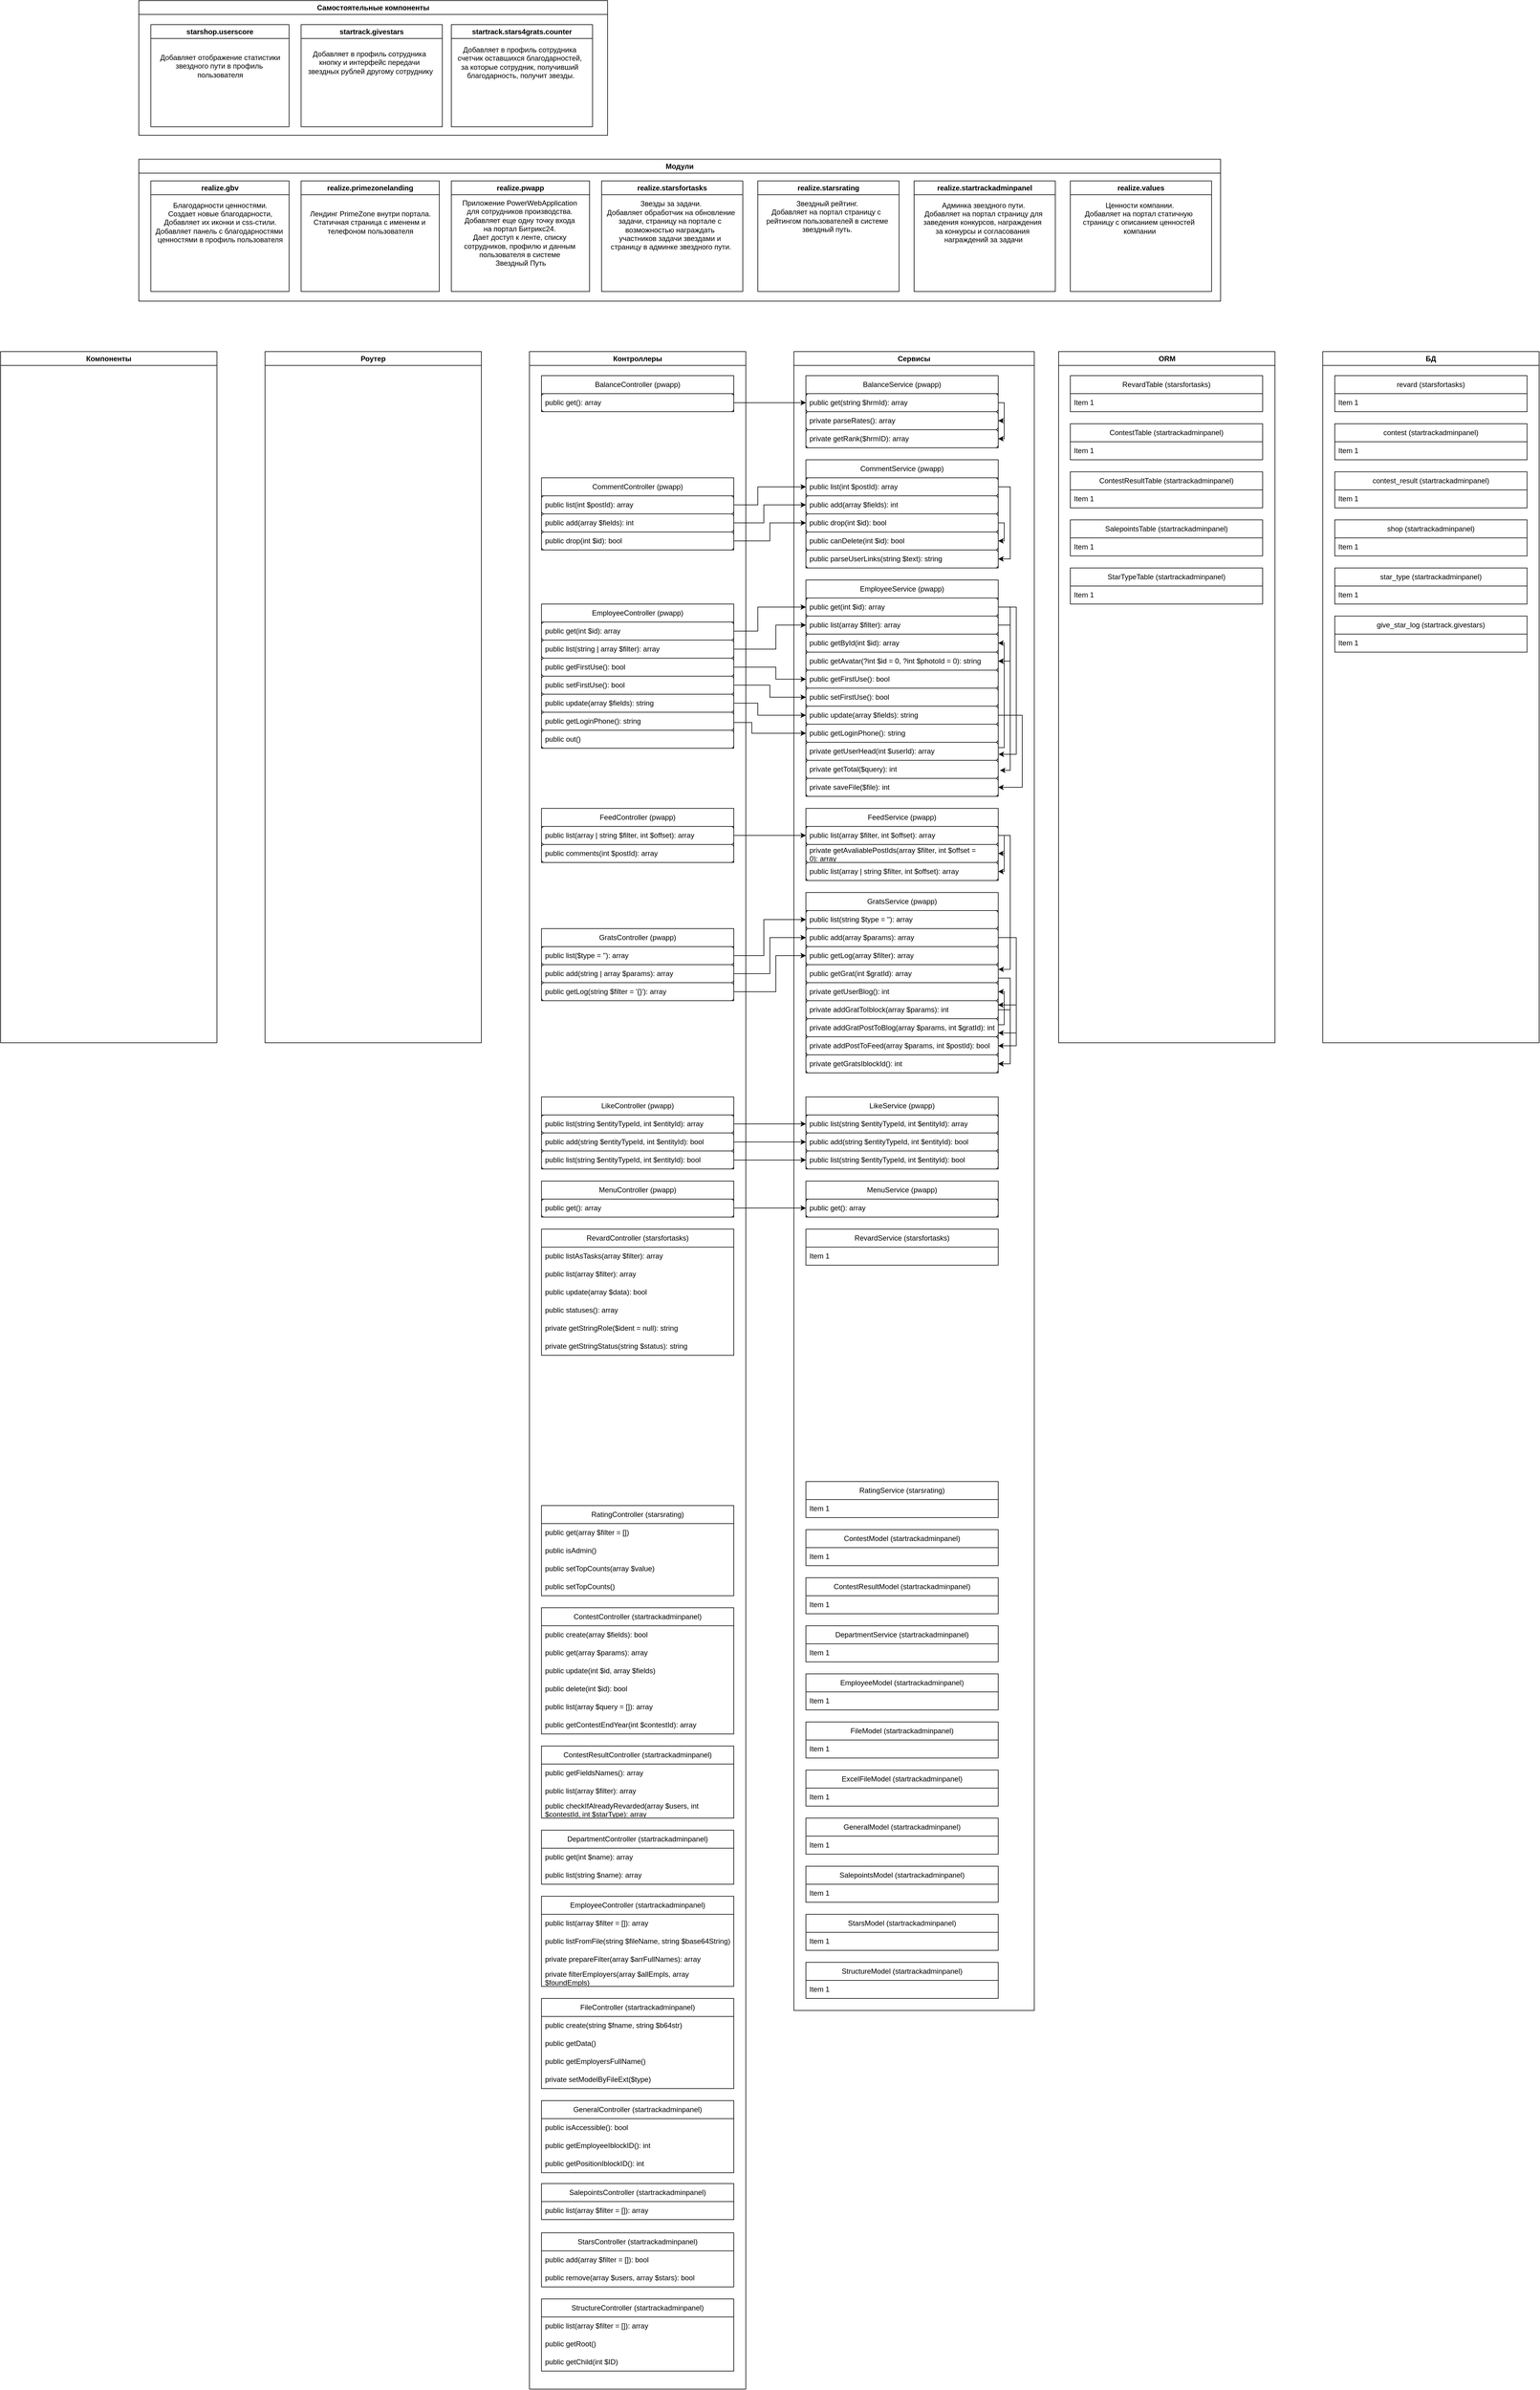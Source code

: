 <mxfile version="26.2.2">
  <diagram name="Страница — 1" id="7YhYr_va-TCdTjCw_P9J">
    <mxGraphModel dx="4087" dy="2522" grid="1" gridSize="10" guides="1" tooltips="1" connect="1" arrows="1" fold="1" page="1" pageScale="1" pageWidth="827" pageHeight="1169" math="0" shadow="0">
      <root>
        <mxCell id="0" />
        <mxCell id="1" parent="0" />
        <mxCell id="W7qoIp80rK4BXS5TUZ5P-1" value="Роутер" style="swimlane;whiteSpace=wrap;html=1;" parent="1" vertex="1">
          <mxGeometry x="-440" width="360" height="1150" as="geometry" />
        </mxCell>
        <mxCell id="W7qoIp80rK4BXS5TUZ5P-2" value="Контроллеры" style="swimlane;whiteSpace=wrap;html=1;" parent="1" vertex="1">
          <mxGeometry width="360" height="3390" as="geometry" />
        </mxCell>
        <mxCell id="W7qoIp80rK4BXS5TUZ5P-6" value="BalanceController (pwapp)" style="swimlane;fontStyle=0;childLayout=stackLayout;horizontal=1;startSize=30;horizontalStack=0;resizeParent=1;resizeParentMax=0;resizeLast=0;collapsible=1;marginBottom=0;whiteSpace=wrap;html=1;" parent="W7qoIp80rK4BXS5TUZ5P-2" vertex="1">
          <mxGeometry x="20" y="40" width="320" height="60" as="geometry" />
        </mxCell>
        <mxCell id="W7qoIp80rK4BXS5TUZ5P-7" value="public get(): array" style="text;strokeColor=default;fillColor=none;align=left;verticalAlign=middle;spacingLeft=4;spacingRight=4;overflow=hidden;points=[[0,0.5],[1,0.5]];portConstraint=eastwest;rotatable=0;whiteSpace=wrap;html=1;rounded=1;" parent="W7qoIp80rK4BXS5TUZ5P-6" vertex="1">
          <mxGeometry y="30" width="320" height="30" as="geometry" />
        </mxCell>
        <mxCell id="W7qoIp80rK4BXS5TUZ5P-11" value="CommentController (pwapp)" style="swimlane;fontStyle=0;childLayout=stackLayout;horizontal=1;startSize=30;horizontalStack=0;resizeParent=1;resizeParentMax=0;resizeLast=0;collapsible=1;marginBottom=0;whiteSpace=wrap;html=1;" parent="W7qoIp80rK4BXS5TUZ5P-2" vertex="1">
          <mxGeometry x="20" y="210" width="320" height="120" as="geometry" />
        </mxCell>
        <mxCell id="W7qoIp80rK4BXS5TUZ5P-164" value="public list(int $postId): array" style="text;strokeColor=default;fillColor=none;align=left;verticalAlign=middle;spacingLeft=4;spacingRight=4;overflow=hidden;points=[[0,0.5],[1,0.5]];portConstraint=eastwest;rotatable=0;whiteSpace=wrap;html=1;rounded=1;" parent="W7qoIp80rK4BXS5TUZ5P-11" vertex="1">
          <mxGeometry y="30" width="320" height="30" as="geometry" />
        </mxCell>
        <mxCell id="W7qoIp80rK4BXS5TUZ5P-165" value="public add(array $fields): int" style="text;strokeColor=default;fillColor=none;align=left;verticalAlign=middle;spacingLeft=4;spacingRight=4;overflow=hidden;points=[[0,0.5],[1,0.5]];portConstraint=eastwest;rotatable=0;whiteSpace=wrap;html=1;rounded=1;" parent="W7qoIp80rK4BXS5TUZ5P-11" vertex="1">
          <mxGeometry y="60" width="320" height="30" as="geometry" />
        </mxCell>
        <mxCell id="W7qoIp80rK4BXS5TUZ5P-12" value="public drop(int $id): bool" style="text;strokeColor=default;fillColor=none;align=left;verticalAlign=middle;spacingLeft=4;spacingRight=4;overflow=hidden;points=[[0,0.5],[1,0.5]];portConstraint=eastwest;rotatable=0;whiteSpace=wrap;html=1;rounded=1;" parent="W7qoIp80rK4BXS5TUZ5P-11" vertex="1">
          <mxGeometry y="90" width="320" height="30" as="geometry" />
        </mxCell>
        <mxCell id="W7qoIp80rK4BXS5TUZ5P-63" value="EmployeeController (startrackadminpanel)" style="swimlane;fontStyle=0;childLayout=stackLayout;horizontal=1;startSize=30;horizontalStack=0;resizeParent=1;resizeParentMax=0;resizeLast=0;collapsible=1;marginBottom=0;whiteSpace=wrap;html=1;" parent="W7qoIp80rK4BXS5TUZ5P-2" vertex="1">
          <mxGeometry x="20" y="2570" width="320" height="150" as="geometry" />
        </mxCell>
        <mxCell id="dHAQn9XlCyXdEDSMRAJb-65" value="public list(array $filter = []&lt;span style=&quot;color: light-dark(rgb(0, 0, 0), rgb(255, 255, 255)); background-color: transparent;&quot;&gt;):&lt;/span&gt;&lt;span style=&quot;color: light-dark(rgb(0, 0, 0), rgb(255, 255, 255)); background-color: transparent;&quot;&gt;&amp;nbsp;array&lt;/span&gt;" style="text;strokeColor=none;fillColor=none;align=left;verticalAlign=middle;spacingLeft=4;spacingRight=4;overflow=hidden;points=[[0,0.5],[1,0.5]];portConstraint=eastwest;rotatable=0;whiteSpace=wrap;html=1;" parent="W7qoIp80rK4BXS5TUZ5P-63" vertex="1">
          <mxGeometry y="30" width="320" height="30" as="geometry" />
        </mxCell>
        <mxCell id="dHAQn9XlCyXdEDSMRAJb-67" value="public listFromFile(string $fileName, string $base64String&lt;span style=&quot;color: light-dark(rgb(0, 0, 0), rgb(255, 255, 255)); background-color: transparent;&quot;&gt;)&lt;/span&gt;" style="text;strokeColor=none;fillColor=none;align=left;verticalAlign=middle;spacingLeft=4;spacingRight=4;overflow=hidden;points=[[0,0.5],[1,0.5]];portConstraint=eastwest;rotatable=0;whiteSpace=wrap;html=1;" parent="W7qoIp80rK4BXS5TUZ5P-63" vertex="1">
          <mxGeometry y="60" width="320" height="30" as="geometry" />
        </mxCell>
        <mxCell id="dHAQn9XlCyXdEDSMRAJb-69" value="private prepareFilter(array $arrFullNames&lt;span style=&quot;color: light-dark(rgb(0, 0, 0), rgb(255, 255, 255)); background-color: transparent;&quot;&gt;): array&lt;/span&gt;" style="text;strokeColor=none;fillColor=none;align=left;verticalAlign=middle;spacingLeft=4;spacingRight=4;overflow=hidden;points=[[0,0.5],[1,0.5]];portConstraint=eastwest;rotatable=0;whiteSpace=wrap;html=1;" parent="W7qoIp80rK4BXS5TUZ5P-63" vertex="1">
          <mxGeometry y="90" width="320" height="30" as="geometry" />
        </mxCell>
        <mxCell id="dHAQn9XlCyXdEDSMRAJb-66" value="private filterEmployers(array $allEmpls, array $foundEmpls&lt;span style=&quot;color: light-dark(rgb(0, 0, 0), rgb(255, 255, 255)); background-color: transparent;&quot;&gt;)&lt;/span&gt;" style="text;strokeColor=none;fillColor=none;align=left;verticalAlign=middle;spacingLeft=4;spacingRight=4;overflow=hidden;points=[[0,0.5],[1,0.5]];portConstraint=eastwest;rotatable=0;whiteSpace=wrap;html=1;" parent="W7qoIp80rK4BXS5TUZ5P-63" vertex="1">
          <mxGeometry y="120" width="320" height="30" as="geometry" />
        </mxCell>
        <mxCell id="W7qoIp80rK4BXS5TUZ5P-18" value="EmployeeController (pwapp)" style="swimlane;fontStyle=0;childLayout=stackLayout;horizontal=1;startSize=30;horizontalStack=0;resizeParent=1;resizeParentMax=0;resizeLast=0;collapsible=1;marginBottom=0;whiteSpace=wrap;html=1;" parent="W7qoIp80rK4BXS5TUZ5P-2" vertex="1">
          <mxGeometry x="20" y="420" width="320" height="240" as="geometry" />
        </mxCell>
        <mxCell id="dHAQn9XlCyXdEDSMRAJb-1" value="public get(int $id): array" style="text;strokeColor=default;fillColor=none;align=left;verticalAlign=middle;spacingLeft=4;spacingRight=4;overflow=hidden;points=[[0,0.5],[1,0.5]];portConstraint=eastwest;rotatable=0;whiteSpace=wrap;html=1;rounded=1;" parent="W7qoIp80rK4BXS5TUZ5P-18" vertex="1">
          <mxGeometry y="30" width="320" height="30" as="geometry" />
        </mxCell>
        <mxCell id="dHAQn9XlCyXdEDSMRAJb-2" value="public list(string | array $filter): array" style="text;strokeColor=default;fillColor=none;align=left;verticalAlign=middle;spacingLeft=4;spacingRight=4;overflow=hidden;points=[[0,0.5],[1,0.5]];portConstraint=eastwest;rotatable=0;whiteSpace=wrap;html=1;rounded=1;" parent="W7qoIp80rK4BXS5TUZ5P-18" vertex="1">
          <mxGeometry y="60" width="320" height="30" as="geometry" />
        </mxCell>
        <mxCell id="dHAQn9XlCyXdEDSMRAJb-3" value="public getFirstUse(&lt;span style=&quot;background-color: transparent; color: light-dark(rgb(0, 0, 0), rgb(255, 255, 255));&quot;&gt;): bool&lt;/span&gt;" style="text;strokeColor=default;fillColor=none;align=left;verticalAlign=middle;spacingLeft=4;spacingRight=4;overflow=hidden;points=[[0,0.5],[1,0.5]];portConstraint=eastwest;rotatable=0;whiteSpace=wrap;html=1;rounded=1;" parent="W7qoIp80rK4BXS5TUZ5P-18" vertex="1">
          <mxGeometry y="90" width="320" height="30" as="geometry" />
        </mxCell>
        <mxCell id="dHAQn9XlCyXdEDSMRAJb-4" value="public setFirstUse(&lt;span style=&quot;background-color: transparent; color: light-dark(rgb(0, 0, 0), rgb(255, 255, 255));&quot;&gt;):&lt;/span&gt;&lt;span style=&quot;background-color: transparent; color: light-dark(rgb(0, 0, 0), rgb(255, 255, 255));&quot;&gt;&amp;nbsp;bool&lt;/span&gt;" style="text;strokeColor=default;fillColor=none;align=left;verticalAlign=middle;spacingLeft=4;spacingRight=4;overflow=hidden;points=[[0,0.5],[1,0.5]];portConstraint=eastwest;rotatable=0;whiteSpace=wrap;html=1;rounded=1;" parent="W7qoIp80rK4BXS5TUZ5P-18" vertex="1">
          <mxGeometry y="120" width="320" height="30" as="geometry" />
        </mxCell>
        <mxCell id="dHAQn9XlCyXdEDSMRAJb-5" value="public update(array $fields&lt;span style=&quot;background-color: transparent; color: light-dark(rgb(0, 0, 0), rgb(255, 255, 255));&quot;&gt;):&lt;/span&gt;&lt;span style=&quot;background-color: transparent; color: light-dark(rgb(0, 0, 0), rgb(255, 255, 255));&quot;&gt;&amp;nbsp;string&lt;/span&gt;" style="text;strokeColor=default;fillColor=none;align=left;verticalAlign=middle;spacingLeft=4;spacingRight=4;overflow=hidden;points=[[0,0.5],[1,0.5]];portConstraint=eastwest;rotatable=0;whiteSpace=wrap;html=1;rounded=1;" parent="W7qoIp80rK4BXS5TUZ5P-18" vertex="1">
          <mxGeometry y="150" width="320" height="30" as="geometry" />
        </mxCell>
        <mxCell id="dHAQn9XlCyXdEDSMRAJb-6" value="public getLoginPhone(&lt;span style=&quot;background-color: transparent; color: light-dark(rgb(0, 0, 0), rgb(255, 255, 255));&quot;&gt;):&lt;/span&gt;&lt;span style=&quot;background-color: transparent; color: light-dark(rgb(0, 0, 0), rgb(255, 255, 255));&quot;&gt;&amp;nbsp;string&lt;/span&gt;" style="text;strokeColor=default;fillColor=none;align=left;verticalAlign=middle;spacingLeft=4;spacingRight=4;overflow=hidden;points=[[0,0.5],[1,0.5]];portConstraint=eastwest;rotatable=0;whiteSpace=wrap;html=1;rounded=1;" parent="W7qoIp80rK4BXS5TUZ5P-18" vertex="1">
          <mxGeometry y="180" width="320" height="30" as="geometry" />
        </mxCell>
        <mxCell id="W7qoIp80rK4BXS5TUZ5P-166" value="public out(&lt;span style=&quot;background-color: transparent; color: light-dark(rgb(0, 0, 0), rgb(255, 255, 255));&quot;&gt;)&lt;/span&gt;" style="text;strokeColor=default;fillColor=none;align=left;verticalAlign=middle;spacingLeft=4;spacingRight=4;overflow=hidden;points=[[0,0.5],[1,0.5]];portConstraint=eastwest;rotatable=0;whiteSpace=wrap;html=1;rounded=1;" parent="W7qoIp80rK4BXS5TUZ5P-18" vertex="1">
          <mxGeometry y="210" width="320" height="30" as="geometry" />
        </mxCell>
        <mxCell id="W7qoIp80rK4BXS5TUZ5P-20" value="FeedController (pwapp)" style="swimlane;fontStyle=0;childLayout=stackLayout;horizontal=1;startSize=30;horizontalStack=0;resizeParent=1;resizeParentMax=0;resizeLast=0;collapsible=1;marginBottom=0;whiteSpace=wrap;html=1;" parent="W7qoIp80rK4BXS5TUZ5P-2" vertex="1">
          <mxGeometry x="20" y="760" width="320" height="90" as="geometry" />
        </mxCell>
        <mxCell id="dHAQn9XlCyXdEDSMRAJb-53" value="public list(array | string $filter, int $offset&lt;span style=&quot;background-color: transparent; color: light-dark(rgb(0, 0, 0), rgb(255, 255, 255));&quot;&gt;):&lt;/span&gt;&lt;span style=&quot;background-color: transparent; color: light-dark(rgb(0, 0, 0), rgb(255, 255, 255));&quot;&gt;&amp;nbsp;array&lt;/span&gt;" style="text;strokeColor=default;fillColor=none;align=left;verticalAlign=middle;spacingLeft=4;spacingRight=4;overflow=hidden;points=[[0,0.5],[1,0.5]];portConstraint=eastwest;rotatable=0;whiteSpace=wrap;html=1;rounded=1;" parent="W7qoIp80rK4BXS5TUZ5P-20" vertex="1">
          <mxGeometry y="30" width="320" height="30" as="geometry" />
        </mxCell>
        <mxCell id="dHAQn9XlCyXdEDSMRAJb-52" value="public comments(int $postId&lt;span style=&quot;background-color: transparent; color: light-dark(rgb(0, 0, 0), rgb(255, 255, 255));&quot;&gt;):&lt;/span&gt;&lt;span style=&quot;background-color: transparent; color: light-dark(rgb(0, 0, 0), rgb(255, 255, 255));&quot;&gt;&amp;nbsp;array&lt;/span&gt;" style="text;strokeColor=default;fillColor=none;align=left;verticalAlign=middle;spacingLeft=4;spacingRight=4;overflow=hidden;points=[[0,0.5],[1,0.5]];portConstraint=eastwest;rotatable=0;whiteSpace=wrap;html=1;rounded=1;" parent="W7qoIp80rK4BXS5TUZ5P-20" vertex="1">
          <mxGeometry y="60" width="320" height="30" as="geometry" />
        </mxCell>
        <mxCell id="W7qoIp80rK4BXS5TUZ5P-22" value="GratsController (pwapp)" style="swimlane;fontStyle=0;childLayout=stackLayout;horizontal=1;startSize=30;horizontalStack=0;resizeParent=1;resizeParentMax=0;resizeLast=0;collapsible=1;marginBottom=0;whiteSpace=wrap;html=1;" parent="W7qoIp80rK4BXS5TUZ5P-2" vertex="1">
          <mxGeometry x="20" y="960" width="320" height="120" as="geometry" />
        </mxCell>
        <mxCell id="dHAQn9XlCyXdEDSMRAJb-56" value="public list($type = &#39;&#39;&lt;span style=&quot;background-color: transparent; color: light-dark(rgb(0, 0, 0), rgb(255, 255, 255));&quot;&gt;):&lt;/span&gt;&lt;span style=&quot;background-color: transparent; color: light-dark(rgb(0, 0, 0), rgb(255, 255, 255));&quot;&gt;&amp;nbsp;array&lt;/span&gt;" style="text;strokeColor=default;fillColor=none;align=left;verticalAlign=middle;spacingLeft=4;spacingRight=4;overflow=hidden;points=[[0,0.5],[1,0.5]];portConstraint=eastwest;rotatable=0;whiteSpace=wrap;html=1;rounded=1;" parent="W7qoIp80rK4BXS5TUZ5P-22" vertex="1">
          <mxGeometry y="30" width="320" height="30" as="geometry" />
        </mxCell>
        <mxCell id="dHAQn9XlCyXdEDSMRAJb-57" value="public add(string | array $params&lt;span style=&quot;background-color: transparent; color: light-dark(rgb(0, 0, 0), rgb(255, 255, 255));&quot;&gt;):&lt;/span&gt;&lt;span style=&quot;background-color: transparent; color: light-dark(rgb(0, 0, 0), rgb(255, 255, 255));&quot;&gt;&amp;nbsp;array&lt;/span&gt;" style="text;strokeColor=default;fillColor=none;align=left;verticalAlign=middle;spacingLeft=4;spacingRight=4;overflow=hidden;points=[[0,0.5],[1,0.5]];portConstraint=eastwest;rotatable=0;whiteSpace=wrap;html=1;rounded=1;" parent="W7qoIp80rK4BXS5TUZ5P-22" vertex="1">
          <mxGeometry y="60" width="320" height="30" as="geometry" />
        </mxCell>
        <mxCell id="dHAQn9XlCyXdEDSMRAJb-58" value="public getLog(string $filter = &#39;{}&#39;&lt;span style=&quot;background-color: transparent; color: light-dark(rgb(0, 0, 0), rgb(255, 255, 255));&quot;&gt;):&lt;/span&gt;&lt;span style=&quot;background-color: transparent; color: light-dark(rgb(0, 0, 0), rgb(255, 255, 255));&quot;&gt;&amp;nbsp;array&lt;/span&gt;" style="text;strokeColor=default;fillColor=none;align=left;verticalAlign=middle;spacingLeft=4;spacingRight=4;overflow=hidden;points=[[0,0.5],[1,0.5]];portConstraint=eastwest;rotatable=0;whiteSpace=wrap;html=1;rounded=1;" parent="W7qoIp80rK4BXS5TUZ5P-22" vertex="1">
          <mxGeometry y="90" width="320" height="30" as="geometry" />
        </mxCell>
        <mxCell id="W7qoIp80rK4BXS5TUZ5P-24" value="LikeController (pwapp)" style="swimlane;fontStyle=0;childLayout=stackLayout;horizontal=1;startSize=30;horizontalStack=0;resizeParent=1;resizeParentMax=0;resizeLast=0;collapsible=1;marginBottom=0;whiteSpace=wrap;html=1;" parent="W7qoIp80rK4BXS5TUZ5P-2" vertex="1">
          <mxGeometry x="20" y="1240" width="320" height="120" as="geometry" />
        </mxCell>
        <mxCell id="dHAQn9XlCyXdEDSMRAJb-59" value="public list(string $entityTypeId, int $entityId&lt;span style=&quot;background-color: transparent; color: light-dark(rgb(0, 0, 0), rgb(255, 255, 255));&quot;&gt;):&lt;/span&gt;&lt;span style=&quot;background-color: transparent; color: light-dark(rgb(0, 0, 0), rgb(255, 255, 255));&quot;&gt;&amp;nbsp;array&lt;/span&gt;" style="text;strokeColor=default;fillColor=none;align=left;verticalAlign=middle;spacingLeft=4;spacingRight=4;overflow=hidden;points=[[0,0.5],[1,0.5]];portConstraint=eastwest;rotatable=0;whiteSpace=wrap;html=1;rounded=1;" parent="W7qoIp80rK4BXS5TUZ5P-24" vertex="1">
          <mxGeometry y="30" width="320" height="30" as="geometry" />
        </mxCell>
        <mxCell id="dHAQn9XlCyXdEDSMRAJb-63" value="public add(string $entityTypeId, int $entityId&lt;span style=&quot;background-color: transparent; color: light-dark(rgb(0, 0, 0), rgb(255, 255, 255));&quot;&gt;):&lt;/span&gt;&lt;span style=&quot;background-color: transparent; color: light-dark(rgb(0, 0, 0), rgb(255, 255, 255));&quot;&gt;&amp;nbsp;bool&lt;/span&gt;" style="text;strokeColor=default;fillColor=none;align=left;verticalAlign=middle;spacingLeft=4;spacingRight=4;overflow=hidden;points=[[0,0.5],[1,0.5]];portConstraint=eastwest;rotatable=0;whiteSpace=wrap;html=1;rounded=1;" parent="W7qoIp80rK4BXS5TUZ5P-24" vertex="1">
          <mxGeometry y="60" width="320" height="30" as="geometry" />
        </mxCell>
        <mxCell id="dHAQn9XlCyXdEDSMRAJb-60" value="public list(string $entityTypeId, int $entityId&lt;span style=&quot;background-color: transparent; color: light-dark(rgb(0, 0, 0), rgb(255, 255, 255));&quot;&gt;):&lt;/span&gt;&lt;span style=&quot;background-color: transparent; color: light-dark(rgb(0, 0, 0), rgb(255, 255, 255));&quot;&gt;&amp;nbsp;bool&lt;/span&gt;" style="text;strokeColor=default;fillColor=none;align=left;verticalAlign=middle;spacingLeft=4;spacingRight=4;overflow=hidden;points=[[0,0.5],[1,0.5]];portConstraint=eastwest;rotatable=0;whiteSpace=wrap;html=1;rounded=1;" parent="W7qoIp80rK4BXS5TUZ5P-24" vertex="1">
          <mxGeometry y="90" width="320" height="30" as="geometry" />
        </mxCell>
        <mxCell id="W7qoIp80rK4BXS5TUZ5P-26" value="MenuController (pwapp)" style="swimlane;fontStyle=0;childLayout=stackLayout;horizontal=1;startSize=30;horizontalStack=0;resizeParent=1;resizeParentMax=0;resizeLast=0;collapsible=1;marginBottom=0;whiteSpace=wrap;html=1;" parent="W7qoIp80rK4BXS5TUZ5P-2" vertex="1">
          <mxGeometry x="20" y="1380" width="320" height="60" as="geometry" />
        </mxCell>
        <mxCell id="W7qoIp80rK4BXS5TUZ5P-27" value="public get(&lt;span style=&quot;color: light-dark(rgb(0, 0, 0), rgb(255, 255, 255)); background-color: transparent;&quot;&gt;):&lt;/span&gt;&lt;span style=&quot;color: light-dark(rgb(0, 0, 0), rgb(255, 255, 255)); background-color: transparent;&quot;&gt;&amp;nbsp;array&lt;/span&gt;" style="text;strokeColor=default;fillColor=none;align=left;verticalAlign=middle;spacingLeft=4;spacingRight=4;overflow=hidden;points=[[0,0.5],[1,0.5]];portConstraint=eastwest;rotatable=0;whiteSpace=wrap;html=1;rounded=1;" parent="W7qoIp80rK4BXS5TUZ5P-26" vertex="1">
          <mxGeometry y="30" width="320" height="30" as="geometry" />
        </mxCell>
        <mxCell id="W7qoIp80rK4BXS5TUZ5P-43" value="RevardController (starsfortasks)" style="swimlane;fontStyle=0;childLayout=stackLayout;horizontal=1;startSize=30;horizontalStack=0;resizeParent=1;resizeParentMax=0;resizeLast=0;collapsible=1;marginBottom=0;whiteSpace=wrap;html=1;" parent="W7qoIp80rK4BXS5TUZ5P-2" vertex="1">
          <mxGeometry x="20" y="1460" width="320" height="210" as="geometry" />
        </mxCell>
        <mxCell id="dHAQn9XlCyXdEDSMRAJb-70" value="public listAsTasks(array $filter&lt;span style=&quot;color: light-dark(rgb(0, 0, 0), rgb(255, 255, 255)); background-color: transparent;&quot;&gt;):&lt;/span&gt;&lt;span style=&quot;color: light-dark(rgb(0, 0, 0), rgb(255, 255, 255)); background-color: transparent;&quot;&gt;&amp;nbsp;array&lt;/span&gt;" style="text;strokeColor=none;fillColor=none;align=left;verticalAlign=middle;spacingLeft=4;spacingRight=4;overflow=hidden;points=[[0,0.5],[1,0.5]];portConstraint=eastwest;rotatable=0;whiteSpace=wrap;html=1;" parent="W7qoIp80rK4BXS5TUZ5P-43" vertex="1">
          <mxGeometry y="30" width="320" height="30" as="geometry" />
        </mxCell>
        <mxCell id="dHAQn9XlCyXdEDSMRAJb-72" value="public list(array $filter&lt;span style=&quot;color: light-dark(rgb(0, 0, 0), rgb(255, 255, 255)); background-color: transparent;&quot;&gt;):&lt;/span&gt;&lt;span style=&quot;color: light-dark(rgb(0, 0, 0), rgb(255, 255, 255)); background-color: transparent;&quot;&gt;&amp;nbsp;array&lt;/span&gt;" style="text;strokeColor=none;fillColor=none;align=left;verticalAlign=middle;spacingLeft=4;spacingRight=4;overflow=hidden;points=[[0,0.5],[1,0.5]];portConstraint=eastwest;rotatable=0;whiteSpace=wrap;html=1;" parent="W7qoIp80rK4BXS5TUZ5P-43" vertex="1">
          <mxGeometry y="60" width="320" height="30" as="geometry" />
        </mxCell>
        <mxCell id="dHAQn9XlCyXdEDSMRAJb-73" value="public update(array $data&lt;span style=&quot;color: light-dark(rgb(0, 0, 0), rgb(255, 255, 255)); background-color: transparent;&quot;&gt;):&lt;/span&gt;&lt;span style=&quot;color: light-dark(rgb(0, 0, 0), rgb(255, 255, 255)); background-color: transparent;&quot;&gt;&amp;nbsp;bool&lt;/span&gt;" style="text;strokeColor=none;fillColor=none;align=left;verticalAlign=middle;spacingLeft=4;spacingRight=4;overflow=hidden;points=[[0,0.5],[1,0.5]];portConstraint=eastwest;rotatable=0;whiteSpace=wrap;html=1;" parent="W7qoIp80rK4BXS5TUZ5P-43" vertex="1">
          <mxGeometry y="90" width="320" height="30" as="geometry" />
        </mxCell>
        <mxCell id="dHAQn9XlCyXdEDSMRAJb-74" value="public statuses(&lt;span style=&quot;color: light-dark(rgb(0, 0, 0), rgb(255, 255, 255)); background-color: transparent;&quot;&gt;):&lt;/span&gt;&lt;span style=&quot;color: light-dark(rgb(0, 0, 0), rgb(255, 255, 255)); background-color: transparent;&quot;&gt;&amp;nbsp;array&lt;/span&gt;" style="text;strokeColor=none;fillColor=none;align=left;verticalAlign=middle;spacingLeft=4;spacingRight=4;overflow=hidden;points=[[0,0.5],[1,0.5]];portConstraint=eastwest;rotatable=0;whiteSpace=wrap;html=1;" parent="W7qoIp80rK4BXS5TUZ5P-43" vertex="1">
          <mxGeometry y="120" width="320" height="30" as="geometry" />
        </mxCell>
        <mxCell id="dHAQn9XlCyXdEDSMRAJb-71" value="private getStringRole($ident = null&lt;span style=&quot;color: light-dark(rgb(0, 0, 0), rgb(255, 255, 255)); background-color: transparent;&quot;&gt;):&lt;/span&gt;&lt;span style=&quot;color: light-dark(rgb(0, 0, 0), rgb(255, 255, 255)); background-color: transparent;&quot;&gt;&amp;nbsp;string&lt;/span&gt;" style="text;strokeColor=none;fillColor=none;align=left;verticalAlign=middle;spacingLeft=4;spacingRight=4;overflow=hidden;points=[[0,0.5],[1,0.5]];portConstraint=eastwest;rotatable=0;whiteSpace=wrap;html=1;" parent="W7qoIp80rK4BXS5TUZ5P-43" vertex="1">
          <mxGeometry y="150" width="320" height="30" as="geometry" />
        </mxCell>
        <mxCell id="dHAQn9XlCyXdEDSMRAJb-75" value="private getStringStatus(string $status&lt;span style=&quot;color: light-dark(rgb(0, 0, 0), rgb(255, 255, 255)); background-color: transparent;&quot;&gt;):&lt;/span&gt;&lt;span style=&quot;color: light-dark(rgb(0, 0, 0), rgb(255, 255, 255)); background-color: transparent;&quot;&gt;&amp;nbsp;string&lt;/span&gt;" style="text;strokeColor=none;fillColor=none;align=left;verticalAlign=middle;spacingLeft=4;spacingRight=4;overflow=hidden;points=[[0,0.5],[1,0.5]];portConstraint=eastwest;rotatable=0;whiteSpace=wrap;html=1;" parent="W7qoIp80rK4BXS5TUZ5P-43" vertex="1">
          <mxGeometry y="180" width="320" height="30" as="geometry" />
        </mxCell>
        <mxCell id="W7qoIp80rK4BXS5TUZ5P-45" value="RatingController (starsrating)" style="swimlane;fontStyle=0;childLayout=stackLayout;horizontal=1;startSize=30;horizontalStack=0;resizeParent=1;resizeParentMax=0;resizeLast=0;collapsible=1;marginBottom=0;whiteSpace=wrap;html=1;" parent="W7qoIp80rK4BXS5TUZ5P-2" vertex="1">
          <mxGeometry x="20" y="1920" width="320" height="150" as="geometry" />
        </mxCell>
        <mxCell id="dHAQn9XlCyXdEDSMRAJb-76" value="public get(array $filter = []&lt;span style=&quot;color: light-dark(rgb(0, 0, 0), rgb(255, 255, 255)); background-color: transparent;&quot;&gt;)&lt;/span&gt;" style="text;strokeColor=none;fillColor=none;align=left;verticalAlign=middle;spacingLeft=4;spacingRight=4;overflow=hidden;points=[[0,0.5],[1,0.5]];portConstraint=eastwest;rotatable=0;whiteSpace=wrap;html=1;" parent="W7qoIp80rK4BXS5TUZ5P-45" vertex="1">
          <mxGeometry y="30" width="320" height="30" as="geometry" />
        </mxCell>
        <mxCell id="dHAQn9XlCyXdEDSMRAJb-77" value="public isAdmin(&lt;span style=&quot;color: light-dark(rgb(0, 0, 0), rgb(255, 255, 255)); background-color: transparent;&quot;&gt;)&lt;/span&gt;" style="text;strokeColor=none;fillColor=none;align=left;verticalAlign=middle;spacingLeft=4;spacingRight=4;overflow=hidden;points=[[0,0.5],[1,0.5]];portConstraint=eastwest;rotatable=0;whiteSpace=wrap;html=1;" parent="W7qoIp80rK4BXS5TUZ5P-45" vertex="1">
          <mxGeometry y="60" width="320" height="30" as="geometry" />
        </mxCell>
        <mxCell id="dHAQn9XlCyXdEDSMRAJb-78" value="public setTopCounts(array $value&lt;span style=&quot;color: light-dark(rgb(0, 0, 0), rgb(255, 255, 255)); background-color: transparent;&quot;&gt;)&lt;/span&gt;" style="text;strokeColor=none;fillColor=none;align=left;verticalAlign=middle;spacingLeft=4;spacingRight=4;overflow=hidden;points=[[0,0.5],[1,0.5]];portConstraint=eastwest;rotatable=0;whiteSpace=wrap;html=1;" parent="W7qoIp80rK4BXS5TUZ5P-45" vertex="1">
          <mxGeometry y="90" width="320" height="30" as="geometry" />
        </mxCell>
        <mxCell id="dHAQn9XlCyXdEDSMRAJb-79" value="public setTopCounts(&lt;span style=&quot;color: light-dark(rgb(0, 0, 0), rgb(255, 255, 255)); background-color: transparent;&quot;&gt;)&lt;/span&gt;" style="text;strokeColor=none;fillColor=none;align=left;verticalAlign=middle;spacingLeft=4;spacingRight=4;overflow=hidden;points=[[0,0.5],[1,0.5]];portConstraint=eastwest;rotatable=0;whiteSpace=wrap;html=1;" parent="W7qoIp80rK4BXS5TUZ5P-45" vertex="1">
          <mxGeometry y="120" width="320" height="30" as="geometry" />
        </mxCell>
        <mxCell id="W7qoIp80rK4BXS5TUZ5P-47" value="ContestController (startrackadminpanel)" style="swimlane;fontStyle=0;childLayout=stackLayout;horizontal=1;startSize=30;horizontalStack=0;resizeParent=1;resizeParentMax=0;resizeLast=0;collapsible=1;marginBottom=0;whiteSpace=wrap;html=1;" parent="W7qoIp80rK4BXS5TUZ5P-2" vertex="1">
          <mxGeometry x="20" y="2090" width="320" height="210" as="geometry" />
        </mxCell>
        <mxCell id="dHAQn9XlCyXdEDSMRAJb-80" value="public create(array $fields&lt;span style=&quot;color: light-dark(rgb(0, 0, 0), rgb(255, 255, 255)); background-color: transparent;&quot;&gt;): bool&lt;/span&gt;" style="text;strokeColor=none;fillColor=none;align=left;verticalAlign=middle;spacingLeft=4;spacingRight=4;overflow=hidden;points=[[0,0.5],[1,0.5]];portConstraint=eastwest;rotatable=0;whiteSpace=wrap;html=1;" parent="W7qoIp80rK4BXS5TUZ5P-47" vertex="1">
          <mxGeometry y="30" width="320" height="30" as="geometry" />
        </mxCell>
        <mxCell id="dHAQn9XlCyXdEDSMRAJb-81" value="public get(array $params&lt;span style=&quot;color: light-dark(rgb(0, 0, 0), rgb(255, 255, 255)); background-color: transparent;&quot;&gt;): array&lt;/span&gt;" style="text;strokeColor=none;fillColor=none;align=left;verticalAlign=middle;spacingLeft=4;spacingRight=4;overflow=hidden;points=[[0,0.5],[1,0.5]];portConstraint=eastwest;rotatable=0;whiteSpace=wrap;html=1;" parent="W7qoIp80rK4BXS5TUZ5P-47" vertex="1">
          <mxGeometry y="60" width="320" height="30" as="geometry" />
        </mxCell>
        <mxCell id="dHAQn9XlCyXdEDSMRAJb-83" value="public update(int $id, array $fields&lt;span style=&quot;color: light-dark(rgb(0, 0, 0), rgb(255, 255, 255)); background-color: transparent;&quot;&gt;)&lt;/span&gt;" style="text;strokeColor=none;fillColor=none;align=left;verticalAlign=middle;spacingLeft=4;spacingRight=4;overflow=hidden;points=[[0,0.5],[1,0.5]];portConstraint=eastwest;rotatable=0;whiteSpace=wrap;html=1;" parent="W7qoIp80rK4BXS5TUZ5P-47" vertex="1">
          <mxGeometry y="90" width="320" height="30" as="geometry" />
        </mxCell>
        <mxCell id="dHAQn9XlCyXdEDSMRAJb-82" value="public delete(int $id&lt;span style=&quot;color: light-dark(rgb(0, 0, 0), rgb(255, 255, 255)); background-color: transparent;&quot;&gt;): bool&lt;/span&gt;" style="text;strokeColor=none;fillColor=none;align=left;verticalAlign=middle;spacingLeft=4;spacingRight=4;overflow=hidden;points=[[0,0.5],[1,0.5]];portConstraint=eastwest;rotatable=0;whiteSpace=wrap;html=1;" parent="W7qoIp80rK4BXS5TUZ5P-47" vertex="1">
          <mxGeometry y="120" width="320" height="30" as="geometry" />
        </mxCell>
        <mxCell id="dHAQn9XlCyXdEDSMRAJb-84" value="public list(array $query = []&lt;span style=&quot;color: light-dark(rgb(0, 0, 0), rgb(255, 255, 255)); background-color: transparent;&quot;&gt;): array&lt;/span&gt;" style="text;strokeColor=none;fillColor=none;align=left;verticalAlign=middle;spacingLeft=4;spacingRight=4;overflow=hidden;points=[[0,0.5],[1,0.5]];portConstraint=eastwest;rotatable=0;whiteSpace=wrap;html=1;" parent="W7qoIp80rK4BXS5TUZ5P-47" vertex="1">
          <mxGeometry y="150" width="320" height="30" as="geometry" />
        </mxCell>
        <mxCell id="dHAQn9XlCyXdEDSMRAJb-85" value="public getContestEndYear(int $contestId&lt;span style=&quot;color: light-dark(rgb(0, 0, 0), rgb(255, 255, 255)); background-color: transparent;&quot;&gt;): array&lt;/span&gt;" style="text;strokeColor=none;fillColor=none;align=left;verticalAlign=middle;spacingLeft=4;spacingRight=4;overflow=hidden;points=[[0,0.5],[1,0.5]];portConstraint=eastwest;rotatable=0;whiteSpace=wrap;html=1;" parent="W7qoIp80rK4BXS5TUZ5P-47" vertex="1">
          <mxGeometry y="180" width="320" height="30" as="geometry" />
        </mxCell>
        <mxCell id="W7qoIp80rK4BXS5TUZ5P-49" value="ContestResultController (startrackadminpanel)" style="swimlane;fontStyle=0;childLayout=stackLayout;horizontal=1;startSize=30;horizontalStack=0;resizeParent=1;resizeParentMax=0;resizeLast=0;collapsible=1;marginBottom=0;whiteSpace=wrap;html=1;" parent="W7qoIp80rK4BXS5TUZ5P-2" vertex="1">
          <mxGeometry x="20" y="2320" width="320" height="120" as="geometry" />
        </mxCell>
        <mxCell id="dHAQn9XlCyXdEDSMRAJb-86" value="public getFieldsNames(&lt;span style=&quot;color: light-dark(rgb(0, 0, 0), rgb(255, 255, 255)); background-color: transparent;&quot;&gt;): array&lt;/span&gt;" style="text;strokeColor=none;fillColor=none;align=left;verticalAlign=middle;spacingLeft=4;spacingRight=4;overflow=hidden;points=[[0,0.5],[1,0.5]];portConstraint=eastwest;rotatable=0;whiteSpace=wrap;html=1;" parent="W7qoIp80rK4BXS5TUZ5P-49" vertex="1">
          <mxGeometry y="30" width="320" height="30" as="geometry" />
        </mxCell>
        <mxCell id="dHAQn9XlCyXdEDSMRAJb-87" value="public list(array $filter&lt;span style=&quot;color: light-dark(rgb(0, 0, 0), rgb(255, 255, 255)); background-color: transparent;&quot;&gt;): array&lt;/span&gt;" style="text;strokeColor=none;fillColor=none;align=left;verticalAlign=middle;spacingLeft=4;spacingRight=4;overflow=hidden;points=[[0,0.5],[1,0.5]];portConstraint=eastwest;rotatable=0;whiteSpace=wrap;html=1;" parent="W7qoIp80rK4BXS5TUZ5P-49" vertex="1">
          <mxGeometry y="60" width="320" height="30" as="geometry" />
        </mxCell>
        <mxCell id="dHAQn9XlCyXdEDSMRAJb-88" value="public checkIfAlreadyRevarded(array $users, int $contestId, int $starType&lt;span style=&quot;color: light-dark(rgb(0, 0, 0), rgb(255, 255, 255)); background-color: transparent;&quot;&gt;): array&lt;/span&gt;" style="text;strokeColor=none;fillColor=none;align=left;verticalAlign=middle;spacingLeft=4;spacingRight=4;overflow=hidden;points=[[0,0.5],[1,0.5]];portConstraint=eastwest;rotatable=0;whiteSpace=wrap;html=1;" parent="W7qoIp80rK4BXS5TUZ5P-49" vertex="1">
          <mxGeometry y="90" width="320" height="30" as="geometry" />
        </mxCell>
        <mxCell id="W7qoIp80rK4BXS5TUZ5P-51" value="DepartmentController (startrackadminpanel)" style="swimlane;fontStyle=0;childLayout=stackLayout;horizontal=1;startSize=30;horizontalStack=0;resizeParent=1;resizeParentMax=0;resizeLast=0;collapsible=1;marginBottom=0;whiteSpace=wrap;html=1;" parent="W7qoIp80rK4BXS5TUZ5P-2" vertex="1">
          <mxGeometry x="20" y="2460" width="320" height="90" as="geometry" />
        </mxCell>
        <mxCell id="DCocNuq0bciFuJOmQWh--4" value="public get(int $name&lt;span style=&quot;color: light-dark(rgb(0, 0, 0), rgb(255, 255, 255)); background-color: transparent;&quot;&gt;): array&lt;/span&gt;" style="text;strokeColor=none;fillColor=none;align=left;verticalAlign=middle;spacingLeft=4;spacingRight=4;overflow=hidden;points=[[0,0.5],[1,0.5]];portConstraint=eastwest;rotatable=0;whiteSpace=wrap;html=1;" vertex="1" parent="W7qoIp80rK4BXS5TUZ5P-51">
          <mxGeometry y="30" width="320" height="30" as="geometry" />
        </mxCell>
        <mxCell id="DCocNuq0bciFuJOmQWh--5" value="public list(string $name&lt;span style=&quot;color: light-dark(rgb(0, 0, 0), rgb(255, 255, 255)); background-color: transparent;&quot;&gt;): array&lt;/span&gt;" style="text;strokeColor=none;fillColor=none;align=left;verticalAlign=middle;spacingLeft=4;spacingRight=4;overflow=hidden;points=[[0,0.5],[1,0.5]];portConstraint=eastwest;rotatable=0;whiteSpace=wrap;html=1;" vertex="1" parent="W7qoIp80rK4BXS5TUZ5P-51">
          <mxGeometry y="60" width="320" height="30" as="geometry" />
        </mxCell>
        <mxCell id="W7qoIp80rK4BXS5TUZ5P-53" value="FileController (startrackadminpanel)" style="swimlane;fontStyle=0;childLayout=stackLayout;horizontal=1;startSize=30;horizontalStack=0;resizeParent=1;resizeParentMax=0;resizeLast=0;collapsible=1;marginBottom=0;whiteSpace=wrap;html=1;" parent="W7qoIp80rK4BXS5TUZ5P-2" vertex="1">
          <mxGeometry x="20" y="2740" width="320" height="150" as="geometry" />
        </mxCell>
        <mxCell id="dHAQn9XlCyXdEDSMRAJb-68" value="public create(string $fname, string $b64str&lt;span style=&quot;color: light-dark(rgb(0, 0, 0), rgb(255, 255, 255)); background-color: transparent;&quot;&gt;)&lt;/span&gt;" style="text;strokeColor=none;fillColor=none;align=left;verticalAlign=middle;spacingLeft=4;spacingRight=4;overflow=hidden;points=[[0,0.5],[1,0.5]];portConstraint=eastwest;rotatable=0;whiteSpace=wrap;html=1;" parent="W7qoIp80rK4BXS5TUZ5P-53" vertex="1">
          <mxGeometry y="30" width="320" height="30" as="geometry" />
        </mxCell>
        <mxCell id="DCocNuq0bciFuJOmQWh--2" value="public getData(&lt;span style=&quot;color: light-dark(rgb(0, 0, 0), rgb(255, 255, 255)); background-color: transparent;&quot;&gt;)&lt;/span&gt;" style="text;strokeColor=none;fillColor=none;align=left;verticalAlign=middle;spacingLeft=4;spacingRight=4;overflow=hidden;points=[[0,0.5],[1,0.5]];portConstraint=eastwest;rotatable=0;whiteSpace=wrap;html=1;" vertex="1" parent="W7qoIp80rK4BXS5TUZ5P-53">
          <mxGeometry y="60" width="320" height="30" as="geometry" />
        </mxCell>
        <mxCell id="DCocNuq0bciFuJOmQWh--1" value="public getEmployersFullName(&lt;span style=&quot;color: light-dark(rgb(0, 0, 0), rgb(255, 255, 255)); background-color: transparent;&quot;&gt;)&lt;/span&gt;" style="text;strokeColor=none;fillColor=none;align=left;verticalAlign=middle;spacingLeft=4;spacingRight=4;overflow=hidden;points=[[0,0.5],[1,0.5]];portConstraint=eastwest;rotatable=0;whiteSpace=wrap;html=1;" vertex="1" parent="W7qoIp80rK4BXS5TUZ5P-53">
          <mxGeometry y="90" width="320" height="30" as="geometry" />
        </mxCell>
        <mxCell id="DCocNuq0bciFuJOmQWh--3" value="private setModelByFileExt($type&lt;span style=&quot;color: light-dark(rgb(0, 0, 0), rgb(255, 255, 255)); background-color: transparent;&quot;&gt;)&lt;/span&gt;" style="text;strokeColor=none;fillColor=none;align=left;verticalAlign=middle;spacingLeft=4;spacingRight=4;overflow=hidden;points=[[0,0.5],[1,0.5]];portConstraint=eastwest;rotatable=0;whiteSpace=wrap;html=1;" vertex="1" parent="W7qoIp80rK4BXS5TUZ5P-53">
          <mxGeometry y="120" width="320" height="30" as="geometry" />
        </mxCell>
        <mxCell id="W7qoIp80rK4BXS5TUZ5P-55" value="GeneralController (startrackadminpanel)" style="swimlane;fontStyle=0;childLayout=stackLayout;horizontal=1;startSize=30;horizontalStack=0;resizeParent=1;resizeParentMax=0;resizeLast=0;collapsible=1;marginBottom=0;whiteSpace=wrap;html=1;" parent="W7qoIp80rK4BXS5TUZ5P-2" vertex="1">
          <mxGeometry x="20" y="2910" width="320" height="120" as="geometry" />
        </mxCell>
        <mxCell id="DCocNuq0bciFuJOmQWh--6" value="public isAccessible(&lt;span style=&quot;color: light-dark(rgb(0, 0, 0), rgb(255, 255, 255)); background-color: transparent;&quot;&gt;): bool&lt;/span&gt;" style="text;strokeColor=none;fillColor=none;align=left;verticalAlign=middle;spacingLeft=4;spacingRight=4;overflow=hidden;points=[[0,0.5],[1,0.5]];portConstraint=eastwest;rotatable=0;whiteSpace=wrap;html=1;" vertex="1" parent="W7qoIp80rK4BXS5TUZ5P-55">
          <mxGeometry y="30" width="320" height="30" as="geometry" />
        </mxCell>
        <mxCell id="DCocNuq0bciFuJOmQWh--7" value="public getEmployeeIblockID(&lt;span style=&quot;color: light-dark(rgb(0, 0, 0), rgb(255, 255, 255)); background-color: transparent;&quot;&gt;): int&lt;/span&gt;" style="text;strokeColor=none;fillColor=none;align=left;verticalAlign=middle;spacingLeft=4;spacingRight=4;overflow=hidden;points=[[0,0.5],[1,0.5]];portConstraint=eastwest;rotatable=0;whiteSpace=wrap;html=1;" vertex="1" parent="W7qoIp80rK4BXS5TUZ5P-55">
          <mxGeometry y="60" width="320" height="30" as="geometry" />
        </mxCell>
        <mxCell id="DCocNuq0bciFuJOmQWh--8" value="public getPositionIblockID(&lt;span style=&quot;color: light-dark(rgb(0, 0, 0), rgb(255, 255, 255)); background-color: transparent;&quot;&gt;): int&lt;/span&gt;" style="text;strokeColor=none;fillColor=none;align=left;verticalAlign=middle;spacingLeft=4;spacingRight=4;overflow=hidden;points=[[0,0.5],[1,0.5]];portConstraint=eastwest;rotatable=0;whiteSpace=wrap;html=1;" vertex="1" parent="W7qoIp80rK4BXS5TUZ5P-55">
          <mxGeometry y="90" width="320" height="30" as="geometry" />
        </mxCell>
        <mxCell id="W7qoIp80rK4BXS5TUZ5P-57" value="SalepointsController (startrackadminpanel)" style="swimlane;fontStyle=0;childLayout=stackLayout;horizontal=1;startSize=30;horizontalStack=0;resizeParent=1;resizeParentMax=0;resizeLast=0;collapsible=1;marginBottom=0;whiteSpace=wrap;html=1;" parent="W7qoIp80rK4BXS5TUZ5P-2" vertex="1">
          <mxGeometry x="20" y="3048" width="320" height="60" as="geometry" />
        </mxCell>
        <mxCell id="DCocNuq0bciFuJOmQWh--10" value="public list(array $filter = []&lt;span style=&quot;color: light-dark(rgb(0, 0, 0), rgb(255, 255, 255)); background-color: transparent;&quot;&gt;): array&lt;/span&gt;" style="text;strokeColor=none;fillColor=none;align=left;verticalAlign=middle;spacingLeft=4;spacingRight=4;overflow=hidden;points=[[0,0.5],[1,0.5]];portConstraint=eastwest;rotatable=0;whiteSpace=wrap;html=1;" vertex="1" parent="W7qoIp80rK4BXS5TUZ5P-57">
          <mxGeometry y="30" width="320" height="30" as="geometry" />
        </mxCell>
        <mxCell id="W7qoIp80rK4BXS5TUZ5P-59" value="StarsController (startrackadminpanel)" style="swimlane;fontStyle=0;childLayout=stackLayout;horizontal=1;startSize=30;horizontalStack=0;resizeParent=1;resizeParentMax=0;resizeLast=0;collapsible=1;marginBottom=0;whiteSpace=wrap;html=1;" parent="W7qoIp80rK4BXS5TUZ5P-2" vertex="1">
          <mxGeometry x="20" y="3130" width="320" height="90" as="geometry" />
        </mxCell>
        <mxCell id="DCocNuq0bciFuJOmQWh--11" value="public add(array $filter = []&lt;span style=&quot;color: light-dark(rgb(0, 0, 0), rgb(255, 255, 255)); background-color: transparent;&quot;&gt;): bool&lt;/span&gt;" style="text;strokeColor=none;fillColor=none;align=left;verticalAlign=middle;spacingLeft=4;spacingRight=4;overflow=hidden;points=[[0,0.5],[1,0.5]];portConstraint=eastwest;rotatable=0;whiteSpace=wrap;html=1;" vertex="1" parent="W7qoIp80rK4BXS5TUZ5P-59">
          <mxGeometry y="30" width="320" height="30" as="geometry" />
        </mxCell>
        <mxCell id="DCocNuq0bciFuJOmQWh--12" value="public remove(array $users, array $stars&lt;span style=&quot;color: light-dark(rgb(0, 0, 0), rgb(255, 255, 255)); background-color: transparent;&quot;&gt;): bool&lt;/span&gt;" style="text;strokeColor=none;fillColor=none;align=left;verticalAlign=middle;spacingLeft=4;spacingRight=4;overflow=hidden;points=[[0,0.5],[1,0.5]];portConstraint=eastwest;rotatable=0;whiteSpace=wrap;html=1;" vertex="1" parent="W7qoIp80rK4BXS5TUZ5P-59">
          <mxGeometry y="60" width="320" height="30" as="geometry" />
        </mxCell>
        <mxCell id="W7qoIp80rK4BXS5TUZ5P-61" value="StructureController (startrackadminpanel)" style="swimlane;fontStyle=0;childLayout=stackLayout;horizontal=1;startSize=30;horizontalStack=0;resizeParent=1;resizeParentMax=0;resizeLast=0;collapsible=1;marginBottom=0;whiteSpace=wrap;html=1;" parent="W7qoIp80rK4BXS5TUZ5P-2" vertex="1">
          <mxGeometry x="20" y="3240" width="320" height="120" as="geometry" />
        </mxCell>
        <mxCell id="DCocNuq0bciFuJOmQWh--13" value="public list(array $filter = []&lt;span style=&quot;color: light-dark(rgb(0, 0, 0), rgb(255, 255, 255)); background-color: transparent;&quot;&gt;): array&lt;/span&gt;" style="text;strokeColor=none;fillColor=none;align=left;verticalAlign=middle;spacingLeft=4;spacingRight=4;overflow=hidden;points=[[0,0.5],[1,0.5]];portConstraint=eastwest;rotatable=0;whiteSpace=wrap;html=1;" vertex="1" parent="W7qoIp80rK4BXS5TUZ5P-61">
          <mxGeometry y="30" width="320" height="30" as="geometry" />
        </mxCell>
        <mxCell id="DCocNuq0bciFuJOmQWh--14" value="public getRoot(&lt;span style=&quot;color: light-dark(rgb(0, 0, 0), rgb(255, 255, 255)); background-color: transparent;&quot;&gt;)&lt;/span&gt;" style="text;strokeColor=none;fillColor=none;align=left;verticalAlign=middle;spacingLeft=4;spacingRight=4;overflow=hidden;points=[[0,0.5],[1,0.5]];portConstraint=eastwest;rotatable=0;whiteSpace=wrap;html=1;" vertex="1" parent="W7qoIp80rK4BXS5TUZ5P-61">
          <mxGeometry y="60" width="320" height="30" as="geometry" />
        </mxCell>
        <mxCell id="DCocNuq0bciFuJOmQWh--15" value="public getChild(int $ID&lt;span style=&quot;color: light-dark(rgb(0, 0, 0), rgb(255, 255, 255)); background-color: transparent;&quot;&gt;)&lt;/span&gt;" style="text;strokeColor=none;fillColor=none;align=left;verticalAlign=middle;spacingLeft=4;spacingRight=4;overflow=hidden;points=[[0,0.5],[1,0.5]];portConstraint=eastwest;rotatable=0;whiteSpace=wrap;html=1;" vertex="1" parent="W7qoIp80rK4BXS5TUZ5P-61">
          <mxGeometry y="90" width="320" height="30" as="geometry" />
        </mxCell>
        <mxCell id="W7qoIp80rK4BXS5TUZ5P-3" value="Сервисы" style="swimlane;whiteSpace=wrap;html=1;" parent="1" vertex="1">
          <mxGeometry x="440" width="400" height="2760" as="geometry">
            <mxRectangle x="440" width="90" height="30" as="alternateBounds" />
          </mxGeometry>
        </mxCell>
        <mxCell id="W7qoIp80rK4BXS5TUZ5P-93" value="BalanceService (pwapp)" style="swimlane;fontStyle=0;childLayout=stackLayout;horizontal=1;startSize=30;horizontalStack=0;resizeParent=1;resizeParentMax=0;resizeLast=0;collapsible=1;marginBottom=0;whiteSpace=wrap;html=1;" parent="W7qoIp80rK4BXS5TUZ5P-3" vertex="1">
          <mxGeometry x="20" y="40" width="320" height="120" as="geometry" />
        </mxCell>
        <mxCell id="DCocNuq0bciFuJOmQWh--28" style="edgeStyle=orthogonalEdgeStyle;rounded=0;orthogonalLoop=1;jettySize=auto;html=1;exitX=1;exitY=0.5;exitDx=0;exitDy=0;entryX=1;entryY=0.5;entryDx=0;entryDy=0;" edge="1" parent="W7qoIp80rK4BXS5TUZ5P-93" source="DCocNuq0bciFuJOmQWh--16" target="DCocNuq0bciFuJOmQWh--17">
          <mxGeometry relative="1" as="geometry">
            <Array as="points">
              <mxPoint x="330" y="45" />
              <mxPoint x="330" y="75" />
            </Array>
          </mxGeometry>
        </mxCell>
        <mxCell id="DCocNuq0bciFuJOmQWh--16" value="public get(string $hrmId): array" style="text;strokeColor=default;fillColor=none;align=left;verticalAlign=middle;spacingLeft=4;spacingRight=4;overflow=hidden;points=[[0,0.5],[1,0.5]];portConstraint=eastwest;rotatable=0;whiteSpace=wrap;html=1;rounded=1;" vertex="1" parent="W7qoIp80rK4BXS5TUZ5P-93">
          <mxGeometry y="30" width="320" height="30" as="geometry" />
        </mxCell>
        <mxCell id="DCocNuq0bciFuJOmQWh--17" value="private parseRates(): array" style="text;strokeColor=default;fillColor=none;align=left;verticalAlign=middle;spacingLeft=4;spacingRight=4;overflow=hidden;points=[[0,0.5],[1,0.5]];portConstraint=eastwest;rotatable=0;whiteSpace=wrap;html=1;rounded=1;" vertex="1" parent="W7qoIp80rK4BXS5TUZ5P-93">
          <mxGeometry y="60" width="320" height="30" as="geometry" />
        </mxCell>
        <mxCell id="DCocNuq0bciFuJOmQWh--18" value="private getRank($hrmID): array" style="text;strokeColor=default;fillColor=none;align=left;verticalAlign=middle;spacingLeft=4;spacingRight=4;overflow=hidden;points=[[0,0.5],[1,0.5]];portConstraint=eastwest;rotatable=0;whiteSpace=wrap;html=1;rounded=1;" vertex="1" parent="W7qoIp80rK4BXS5TUZ5P-93">
          <mxGeometry y="90" width="320" height="30" as="geometry" />
        </mxCell>
        <mxCell id="W7qoIp80rK4BXS5TUZ5P-95" value="CommentService (pwapp)" style="swimlane;fontStyle=0;childLayout=stackLayout;horizontal=1;startSize=30;horizontalStack=0;resizeParent=1;resizeParentMax=0;resizeLast=0;collapsible=1;marginBottom=0;whiteSpace=wrap;html=1;" parent="W7qoIp80rK4BXS5TUZ5P-3" vertex="1">
          <mxGeometry x="20" y="180" width="320" height="180" as="geometry" />
        </mxCell>
        <mxCell id="DCocNuq0bciFuJOmQWh--31" style="edgeStyle=orthogonalEdgeStyle;rounded=0;orthogonalLoop=1;jettySize=auto;html=1;exitX=1;exitY=0.5;exitDx=0;exitDy=0;entryX=1;entryY=0.5;entryDx=0;entryDy=0;" edge="1" parent="W7qoIp80rK4BXS5TUZ5P-95" source="DCocNuq0bciFuJOmQWh--20" target="DCocNuq0bciFuJOmQWh--24">
          <mxGeometry relative="1" as="geometry" />
        </mxCell>
        <mxCell id="DCocNuq0bciFuJOmQWh--20" value="public list(int $postId): array" style="text;strokeColor=default;fillColor=none;align=left;verticalAlign=middle;spacingLeft=4;spacingRight=4;overflow=hidden;points=[[0,0.5],[1,0.5]];portConstraint=eastwest;rotatable=0;whiteSpace=wrap;html=1;rounded=1;" vertex="1" parent="W7qoIp80rK4BXS5TUZ5P-95">
          <mxGeometry y="30" width="320" height="30" as="geometry" />
        </mxCell>
        <mxCell id="DCocNuq0bciFuJOmQWh--21" value="public add(array $fields): int" style="text;strokeColor=default;fillColor=none;align=left;verticalAlign=middle;spacingLeft=4;spacingRight=4;overflow=hidden;points=[[0,0.5],[1,0.5]];portConstraint=eastwest;rotatable=0;whiteSpace=wrap;html=1;rounded=1;" vertex="1" parent="W7qoIp80rK4BXS5TUZ5P-95">
          <mxGeometry y="60" width="320" height="30" as="geometry" />
        </mxCell>
        <mxCell id="DCocNuq0bciFuJOmQWh--30" style="edgeStyle=orthogonalEdgeStyle;rounded=0;orthogonalLoop=1;jettySize=auto;html=1;exitX=1;exitY=0.5;exitDx=0;exitDy=0;entryX=1;entryY=0.5;entryDx=0;entryDy=0;" edge="1" parent="W7qoIp80rK4BXS5TUZ5P-95" source="DCocNuq0bciFuJOmQWh--22" target="DCocNuq0bciFuJOmQWh--23">
          <mxGeometry relative="1" as="geometry">
            <Array as="points">
              <mxPoint x="330" y="105" />
              <mxPoint x="330" y="135" />
            </Array>
          </mxGeometry>
        </mxCell>
        <mxCell id="DCocNuq0bciFuJOmQWh--22" value="public drop(int $id): bool" style="text;strokeColor=default;fillColor=none;align=left;verticalAlign=middle;spacingLeft=4;spacingRight=4;overflow=hidden;points=[[0,0.5],[1,0.5]];portConstraint=eastwest;rotatable=0;whiteSpace=wrap;html=1;rounded=1;" vertex="1" parent="W7qoIp80rK4BXS5TUZ5P-95">
          <mxGeometry y="90" width="320" height="30" as="geometry" />
        </mxCell>
        <mxCell id="DCocNuq0bciFuJOmQWh--23" value="public canDelete(int $id): bool" style="text;strokeColor=default;fillColor=none;align=left;verticalAlign=middle;spacingLeft=4;spacingRight=4;overflow=hidden;points=[[0,0.5],[1,0.5]];portConstraint=eastwest;rotatable=0;whiteSpace=wrap;html=1;rounded=1;" vertex="1" parent="W7qoIp80rK4BXS5TUZ5P-95">
          <mxGeometry y="120" width="320" height="30" as="geometry" />
        </mxCell>
        <mxCell id="DCocNuq0bciFuJOmQWh--24" value="public parseUserLinks(string $text): string" style="text;strokeColor=default;fillColor=none;align=left;verticalAlign=middle;spacingLeft=4;spacingRight=4;overflow=hidden;points=[[0,0.5],[1,0.5]];portConstraint=eastwest;rotatable=0;whiteSpace=wrap;html=1;rounded=1;" vertex="1" parent="W7qoIp80rK4BXS5TUZ5P-95">
          <mxGeometry y="150" width="320" height="30" as="geometry" />
        </mxCell>
        <mxCell id="W7qoIp80rK4BXS5TUZ5P-97" value="EmployeeService (pwapp)" style="swimlane;fontStyle=0;childLayout=stackLayout;horizontal=1;startSize=30;horizontalStack=0;resizeParent=1;resizeParentMax=0;resizeLast=0;collapsible=1;marginBottom=0;whiteSpace=wrap;html=1;" parent="W7qoIp80rK4BXS5TUZ5P-3" vertex="1">
          <mxGeometry x="20" y="380" width="320" height="360" as="geometry">
            <mxRectangle x="20" y="200" width="180" height="30" as="alternateBounds" />
          </mxGeometry>
        </mxCell>
        <mxCell id="DCocNuq0bciFuJOmQWh--106" style="edgeStyle=orthogonalEdgeStyle;rounded=0;orthogonalLoop=1;jettySize=auto;html=1;entryX=1;entryY=0.5;entryDx=0;entryDy=0;exitX=1;exitY=0.5;exitDx=0;exitDy=0;" edge="1" parent="W7qoIp80rK4BXS5TUZ5P-97" source="DCocNuq0bciFuJOmQWh--32" target="DCocNuq0bciFuJOmQWh--35">
          <mxGeometry relative="1" as="geometry">
            <Array as="points">
              <mxPoint x="340" y="45" />
              <mxPoint x="340" y="135" />
            </Array>
          </mxGeometry>
        </mxCell>
        <mxCell id="DCocNuq0bciFuJOmQWh--107" style="edgeStyle=orthogonalEdgeStyle;rounded=0;orthogonalLoop=1;jettySize=auto;html=1;entryX=1.002;entryY=0.679;entryDx=0;entryDy=0;exitX=1;exitY=0.5;exitDx=0;exitDy=0;entryPerimeter=0;" edge="1" parent="W7qoIp80rK4BXS5TUZ5P-97" source="DCocNuq0bciFuJOmQWh--32" target="DCocNuq0bciFuJOmQWh--94">
          <mxGeometry relative="1" as="geometry">
            <Array as="points">
              <mxPoint x="350" y="45" />
              <mxPoint x="350" y="290" />
              <mxPoint x="321" y="290" />
            </Array>
          </mxGeometry>
        </mxCell>
        <mxCell id="DCocNuq0bciFuJOmQWh--32" value="public get(int $id): array" style="text;strokeColor=default;fillColor=none;align=left;verticalAlign=middle;spacingLeft=4;spacingRight=4;overflow=hidden;points=[[0,0.5],[1,0.5]];portConstraint=eastwest;rotatable=0;whiteSpace=wrap;html=1;rounded=1;" vertex="1" parent="W7qoIp80rK4BXS5TUZ5P-97">
          <mxGeometry y="30" width="320" height="30" as="geometry" />
        </mxCell>
        <mxCell id="DCocNuq0bciFuJOmQWh--105" style="edgeStyle=orthogonalEdgeStyle;rounded=0;orthogonalLoop=1;jettySize=auto;html=1;entryX=1;entryY=0.5;entryDx=0;entryDy=0;" edge="1" parent="W7qoIp80rK4BXS5TUZ5P-97" source="DCocNuq0bciFuJOmQWh--33" target="DCocNuq0bciFuJOmQWh--35">
          <mxGeometry relative="1" as="geometry">
            <Array as="points">
              <mxPoint x="340" y="75" />
              <mxPoint x="340" y="135" />
            </Array>
          </mxGeometry>
        </mxCell>
        <mxCell id="DCocNuq0bciFuJOmQWh--108" style="edgeStyle=orthogonalEdgeStyle;rounded=0;orthogonalLoop=1;jettySize=auto;html=1;entryX=1.009;entryY=0.556;entryDx=0;entryDy=0;entryPerimeter=0;" edge="1" parent="W7qoIp80rK4BXS5TUZ5P-97" source="DCocNuq0bciFuJOmQWh--33" target="DCocNuq0bciFuJOmQWh--95">
          <mxGeometry relative="1" as="geometry">
            <mxPoint x="340" y="320" as="targetPoint" />
            <Array as="points">
              <mxPoint x="340" y="75" />
              <mxPoint x="340" y="317" />
            </Array>
          </mxGeometry>
        </mxCell>
        <mxCell id="DCocNuq0bciFuJOmQWh--33" value="public list(array $filter): array" style="text;strokeColor=default;fillColor=none;align=left;verticalAlign=middle;spacingLeft=4;spacingRight=4;overflow=hidden;points=[[0,0.5],[1,0.5]];portConstraint=eastwest;rotatable=0;whiteSpace=wrap;html=1;rounded=1;" vertex="1" parent="W7qoIp80rK4BXS5TUZ5P-97">
          <mxGeometry y="60" width="320" height="30" as="geometry" />
        </mxCell>
        <mxCell id="DCocNuq0bciFuJOmQWh--34" value="public getById(int $id): array" style="text;strokeColor=default;fillColor=none;align=left;verticalAlign=middle;spacingLeft=4;spacingRight=4;overflow=hidden;points=[[0,0.5],[1,0.5]];portConstraint=eastwest;rotatable=0;whiteSpace=wrap;html=1;rounded=1;" vertex="1" parent="W7qoIp80rK4BXS5TUZ5P-97">
          <mxGeometry y="90" width="320" height="30" as="geometry" />
        </mxCell>
        <mxCell id="DCocNuq0bciFuJOmQWh--35" value="public getAvatar(?int $id = 0, ?int $photoId = 0): string" style="text;strokeColor=default;fillColor=none;align=left;verticalAlign=middle;spacingLeft=4;spacingRight=4;overflow=hidden;points=[[0,0.5],[1,0.5]];portConstraint=eastwest;rotatable=0;whiteSpace=wrap;html=1;rounded=1;" vertex="1" parent="W7qoIp80rK4BXS5TUZ5P-97">
          <mxGeometry y="120" width="320" height="30" as="geometry" />
        </mxCell>
        <mxCell id="DCocNuq0bciFuJOmQWh--36" value="public getFirstUse(): bool" style="text;strokeColor=default;fillColor=none;align=left;verticalAlign=middle;spacingLeft=4;spacingRight=4;overflow=hidden;points=[[0,0.5],[1,0.5]];portConstraint=eastwest;rotatable=0;whiteSpace=wrap;html=1;rounded=1;" vertex="1" parent="W7qoIp80rK4BXS5TUZ5P-97">
          <mxGeometry y="150" width="320" height="30" as="geometry" />
        </mxCell>
        <mxCell id="DCocNuq0bciFuJOmQWh--37" value="public setFirstUse(): bool" style="text;strokeColor=default;fillColor=none;align=left;verticalAlign=middle;spacingLeft=4;spacingRight=4;overflow=hidden;points=[[0,0.5],[1,0.5]];portConstraint=eastwest;rotatable=0;whiteSpace=wrap;html=1;rounded=1;" vertex="1" parent="W7qoIp80rK4BXS5TUZ5P-97">
          <mxGeometry y="180" width="320" height="30" as="geometry" />
        </mxCell>
        <mxCell id="DCocNuq0bciFuJOmQWh--109" style="edgeStyle=orthogonalEdgeStyle;rounded=0;orthogonalLoop=1;jettySize=auto;html=1;entryX=1;entryY=0.5;entryDx=0;entryDy=0;exitX=1;exitY=0.5;exitDx=0;exitDy=0;" edge="1" parent="W7qoIp80rK4BXS5TUZ5P-97" source="DCocNuq0bciFuJOmQWh--92" target="DCocNuq0bciFuJOmQWh--96">
          <mxGeometry relative="1" as="geometry">
            <mxPoint x="351" y="350" as="targetPoint" />
            <Array as="points">
              <mxPoint x="360" y="225" />
              <mxPoint x="360" y="345" />
            </Array>
          </mxGeometry>
        </mxCell>
        <mxCell id="DCocNuq0bciFuJOmQWh--92" value="public update(array $fields): string" style="text;strokeColor=default;fillColor=none;align=left;verticalAlign=middle;spacingLeft=4;spacingRight=4;overflow=hidden;points=[[0,0.5],[1,0.5]];portConstraint=eastwest;rotatable=0;whiteSpace=wrap;html=1;rounded=1;" vertex="1" parent="W7qoIp80rK4BXS5TUZ5P-97">
          <mxGeometry y="210" width="320" height="30" as="geometry" />
        </mxCell>
        <mxCell id="DCocNuq0bciFuJOmQWh--93" value="public getLoginPhone(): string" style="text;strokeColor=default;fillColor=none;align=left;verticalAlign=middle;spacingLeft=4;spacingRight=4;overflow=hidden;points=[[0,0.5],[1,0.5]];portConstraint=eastwest;rotatable=0;whiteSpace=wrap;html=1;rounded=1;" vertex="1" parent="W7qoIp80rK4BXS5TUZ5P-97">
          <mxGeometry y="240" width="320" height="30" as="geometry" />
        </mxCell>
        <mxCell id="DCocNuq0bciFuJOmQWh--104" style="edgeStyle=orthogonalEdgeStyle;rounded=0;orthogonalLoop=1;jettySize=auto;html=1;entryX=1;entryY=0.5;entryDx=0;entryDy=0;exitX=1;exitY=0.296;exitDx=0;exitDy=0;exitPerimeter=0;" edge="1" parent="W7qoIp80rK4BXS5TUZ5P-97" source="DCocNuq0bciFuJOmQWh--94" target="DCocNuq0bciFuJOmQWh--34">
          <mxGeometry relative="1" as="geometry">
            <mxPoint x="330" y="290" as="sourcePoint" />
            <Array as="points">
              <mxPoint x="330" y="279" />
              <mxPoint x="330" y="105" />
            </Array>
          </mxGeometry>
        </mxCell>
        <mxCell id="DCocNuq0bciFuJOmQWh--94" value="private getUserHead(int $userId): array" style="text;strokeColor=default;fillColor=none;align=left;verticalAlign=middle;spacingLeft=4;spacingRight=4;overflow=hidden;points=[[0,0.5],[1,0.5]];portConstraint=eastwest;rotatable=0;whiteSpace=wrap;html=1;rounded=1;" vertex="1" parent="W7qoIp80rK4BXS5TUZ5P-97">
          <mxGeometry y="270" width="320" height="30" as="geometry" />
        </mxCell>
        <mxCell id="DCocNuq0bciFuJOmQWh--95" value="private getTotal($query): int" style="text;strokeColor=default;fillColor=none;align=left;verticalAlign=middle;spacingLeft=4;spacingRight=4;overflow=hidden;points=[[0,0.5],[1,0.5]];portConstraint=eastwest;rotatable=0;whiteSpace=wrap;html=1;rounded=1;" vertex="1" parent="W7qoIp80rK4BXS5TUZ5P-97">
          <mxGeometry y="300" width="320" height="30" as="geometry" />
        </mxCell>
        <mxCell id="DCocNuq0bciFuJOmQWh--96" value="private saveFile($file): int" style="text;strokeColor=default;fillColor=none;align=left;verticalAlign=middle;spacingLeft=4;spacingRight=4;overflow=hidden;points=[[0,0.5],[1,0.5]];portConstraint=eastwest;rotatable=0;whiteSpace=wrap;html=1;rounded=1;" vertex="1" parent="W7qoIp80rK4BXS5TUZ5P-97">
          <mxGeometry y="330" width="320" height="30" as="geometry" />
        </mxCell>
        <mxCell id="W7qoIp80rK4BXS5TUZ5P-99" value="FeedService (pwapp)" style="swimlane;fontStyle=0;childLayout=stackLayout;horizontal=1;startSize=30;horizontalStack=0;resizeParent=1;resizeParentMax=0;resizeLast=0;collapsible=1;marginBottom=0;whiteSpace=wrap;html=1;" parent="W7qoIp80rK4BXS5TUZ5P-3" vertex="1">
          <mxGeometry x="20" y="760" width="320" height="120" as="geometry" />
        </mxCell>
        <mxCell id="DCocNuq0bciFuJOmQWh--117" style="edgeStyle=orthogonalEdgeStyle;rounded=0;orthogonalLoop=1;jettySize=auto;html=1;entryX=1;entryY=0.5;entryDx=0;entryDy=0;exitX=1;exitY=0.5;exitDx=0;exitDy=0;" edge="1" parent="W7qoIp80rK4BXS5TUZ5P-99" source="DCocNuq0bciFuJOmQWh--111" target="DCocNuq0bciFuJOmQWh--114">
          <mxGeometry relative="1" as="geometry">
            <Array as="points">
              <mxPoint x="330" y="45" />
              <mxPoint x="330" y="75" />
            </Array>
          </mxGeometry>
        </mxCell>
        <mxCell id="DCocNuq0bciFuJOmQWh--118" style="edgeStyle=orthogonalEdgeStyle;rounded=0;orthogonalLoop=1;jettySize=auto;html=1;entryX=1;entryY=0.5;entryDx=0;entryDy=0;exitX=1;exitY=0.5;exitDx=0;exitDy=0;" edge="1" parent="W7qoIp80rK4BXS5TUZ5P-99" source="DCocNuq0bciFuJOmQWh--111" target="DCocNuq0bciFuJOmQWh--115">
          <mxGeometry relative="1" as="geometry">
            <Array as="points">
              <mxPoint x="330" y="45" />
              <mxPoint x="330" y="105" />
            </Array>
          </mxGeometry>
        </mxCell>
        <mxCell id="DCocNuq0bciFuJOmQWh--111" value="public list(array $filter, int $offset&lt;span style=&quot;background-color: transparent; color: light-dark(rgb(0, 0, 0), rgb(255, 255, 255));&quot;&gt;):&lt;/span&gt;&lt;span style=&quot;background-color: transparent; color: light-dark(rgb(0, 0, 0), rgb(255, 255, 255));&quot;&gt;&amp;nbsp;array&lt;/span&gt;" style="text;strokeColor=default;fillColor=none;align=left;verticalAlign=middle;spacingLeft=4;spacingRight=4;overflow=hidden;points=[[0,0.5],[1,0.5]];portConstraint=eastwest;rotatable=0;whiteSpace=wrap;html=1;rounded=1;" vertex="1" parent="W7qoIp80rK4BXS5TUZ5P-99">
          <mxGeometry y="30" width="320" height="30" as="geometry" />
        </mxCell>
        <mxCell id="DCocNuq0bciFuJOmQWh--114" value="private getAvaliablePostIds(array $filter, int $offset = 0&lt;span style=&quot;background-color: transparent; color: light-dark(rgb(0, 0, 0), rgb(255, 255, 255));&quot;&gt;):&lt;/span&gt;&lt;span style=&quot;background-color: transparent; color: light-dark(rgb(0, 0, 0), rgb(255, 255, 255));&quot;&gt;&amp;nbsp;array&lt;/span&gt;" style="text;strokeColor=default;fillColor=none;align=left;verticalAlign=middle;spacingLeft=4;spacingRight=4;overflow=hidden;points=[[0,0.5],[1,0.5]];portConstraint=eastwest;rotatable=0;whiteSpace=wrap;html=1;rounded=1;" vertex="1" parent="W7qoIp80rK4BXS5TUZ5P-99">
          <mxGeometry y="60" width="320" height="30" as="geometry" />
        </mxCell>
        <mxCell id="DCocNuq0bciFuJOmQWh--115" value="public list(array | string $filter, int $offset&lt;span style=&quot;background-color: transparent; color: light-dark(rgb(0, 0, 0), rgb(255, 255, 255));&quot;&gt;):&lt;/span&gt;&lt;span style=&quot;background-color: transparent; color: light-dark(rgb(0, 0, 0), rgb(255, 255, 255));&quot;&gt;&amp;nbsp;array&lt;/span&gt;" style="text;strokeColor=default;fillColor=none;align=left;verticalAlign=middle;spacingLeft=4;spacingRight=4;overflow=hidden;points=[[0,0.5],[1,0.5]];portConstraint=eastwest;rotatable=0;whiteSpace=wrap;html=1;rounded=1;" vertex="1" parent="W7qoIp80rK4BXS5TUZ5P-99">
          <mxGeometry y="90" width="320" height="30" as="geometry" />
        </mxCell>
        <mxCell id="W7qoIp80rK4BXS5TUZ5P-101" value="GratsService (pwapp)" style="swimlane;fontStyle=0;childLayout=stackLayout;horizontal=1;startSize=30;horizontalStack=0;resizeParent=1;resizeParentMax=0;resizeLast=0;collapsible=1;marginBottom=0;whiteSpace=wrap;html=1;" parent="W7qoIp80rK4BXS5TUZ5P-3" vertex="1">
          <mxGeometry x="20" y="900" width="320" height="300" as="geometry" />
        </mxCell>
        <mxCell id="DCocNuq0bciFuJOmQWh--119" value="public list(string $type = &#39;&#39;&lt;span style=&quot;background-color: transparent; color: light-dark(rgb(0, 0, 0), rgb(255, 255, 255));&quot;&gt;):&lt;/span&gt;&lt;span style=&quot;background-color: transparent; color: light-dark(rgb(0, 0, 0), rgb(255, 255, 255));&quot;&gt;&amp;nbsp;array&lt;/span&gt;" style="text;strokeColor=default;fillColor=none;align=left;verticalAlign=middle;spacingLeft=4;spacingRight=4;overflow=hidden;points=[[0,0.5],[1,0.5]];portConstraint=eastwest;rotatable=0;whiteSpace=wrap;html=1;rounded=1;" vertex="1" parent="W7qoIp80rK4BXS5TUZ5P-101">
          <mxGeometry y="30" width="320" height="30" as="geometry" />
        </mxCell>
        <mxCell id="DCocNuq0bciFuJOmQWh--141" style="edgeStyle=orthogonalEdgeStyle;rounded=0;orthogonalLoop=1;jettySize=auto;html=1;entryX=0.999;entryY=0.249;entryDx=0;entryDy=0;exitX=1;exitY=0.5;exitDx=0;exitDy=0;entryPerimeter=0;" edge="1" parent="W7qoIp80rK4BXS5TUZ5P-101" source="DCocNuq0bciFuJOmQWh--120" target="DCocNuq0bciFuJOmQWh--125">
          <mxGeometry relative="1" as="geometry">
            <Array as="points">
              <mxPoint x="350" y="75" />
              <mxPoint x="350" y="187" />
              <mxPoint x="320" y="187" />
            </Array>
          </mxGeometry>
        </mxCell>
        <mxCell id="DCocNuq0bciFuJOmQWh--120" value="public add(array $params&lt;span style=&quot;background-color: transparent; color: light-dark(rgb(0, 0, 0), rgb(255, 255, 255));&quot;&gt;):&lt;/span&gt;&lt;span style=&quot;background-color: transparent; color: light-dark(rgb(0, 0, 0), rgb(255, 255, 255));&quot;&gt;&amp;nbsp;array&lt;/span&gt;" style="text;strokeColor=default;fillColor=none;align=left;verticalAlign=middle;spacingLeft=4;spacingRight=4;overflow=hidden;points=[[0,0.5],[1,0.5]];portConstraint=eastwest;rotatable=0;whiteSpace=wrap;html=1;rounded=1;" vertex="1" parent="W7qoIp80rK4BXS5TUZ5P-101">
          <mxGeometry y="60" width="320" height="30" as="geometry" />
        </mxCell>
        <mxCell id="DCocNuq0bciFuJOmQWh--121" value="public getLog(array $filter&lt;span style=&quot;background-color: transparent; color: light-dark(rgb(0, 0, 0), rgb(255, 255, 255));&quot;&gt;):&lt;/span&gt;&lt;span style=&quot;background-color: transparent; color: light-dark(rgb(0, 0, 0), rgb(255, 255, 255));&quot;&gt;&amp;nbsp;array&lt;/span&gt;" style="text;strokeColor=default;fillColor=none;align=left;verticalAlign=middle;spacingLeft=4;spacingRight=4;overflow=hidden;points=[[0,0.5],[1,0.5]];portConstraint=eastwest;rotatable=0;whiteSpace=wrap;html=1;rounded=1;" vertex="1" parent="W7qoIp80rK4BXS5TUZ5P-101">
          <mxGeometry y="90" width="320" height="30" as="geometry" />
        </mxCell>
        <mxCell id="DCocNuq0bciFuJOmQWh--144" style="edgeStyle=orthogonalEdgeStyle;rounded=0;orthogonalLoop=1;jettySize=auto;html=1;entryX=1;entryY=0.5;entryDx=0;entryDy=0;exitX=0.999;exitY=0.747;exitDx=0;exitDy=0;exitPerimeter=0;" edge="1" parent="W7qoIp80rK4BXS5TUZ5P-101" source="DCocNuq0bciFuJOmQWh--122" target="DCocNuq0bciFuJOmQWh--128">
          <mxGeometry relative="1" as="geometry" />
        </mxCell>
        <mxCell id="DCocNuq0bciFuJOmQWh--122" value="public getGrat(int $gratId&lt;span style=&quot;background-color: transparent; color: light-dark(rgb(0, 0, 0), rgb(255, 255, 255));&quot;&gt;):&lt;/span&gt;&lt;span style=&quot;background-color: transparent; color: light-dark(rgb(0, 0, 0), rgb(255, 255, 255));&quot;&gt;&amp;nbsp;array&lt;/span&gt;" style="text;strokeColor=default;fillColor=none;align=left;verticalAlign=middle;spacingLeft=4;spacingRight=4;overflow=hidden;points=[[0,0.5],[1,0.5]];portConstraint=eastwest;rotatable=0;whiteSpace=wrap;html=1;rounded=1;" vertex="1" parent="W7qoIp80rK4BXS5TUZ5P-101">
          <mxGeometry y="120" width="320" height="30" as="geometry" />
        </mxCell>
        <mxCell id="DCocNuq0bciFuJOmQWh--123" value="private getUserBlog(&lt;span style=&quot;background-color: transparent; color: light-dark(rgb(0, 0, 0), rgb(255, 255, 255));&quot;&gt;):&lt;/span&gt;&lt;span style=&quot;background-color: transparent; color: light-dark(rgb(0, 0, 0), rgb(255, 255, 255));&quot;&gt;&amp;nbsp;int&lt;/span&gt;" style="text;strokeColor=default;fillColor=none;align=left;verticalAlign=middle;spacingLeft=4;spacingRight=4;overflow=hidden;points=[[0,0.5],[1,0.5]];portConstraint=eastwest;rotatable=0;whiteSpace=wrap;html=1;rounded=1;" vertex="1" parent="W7qoIp80rK4BXS5TUZ5P-101">
          <mxGeometry y="150" width="320" height="30" as="geometry" />
        </mxCell>
        <mxCell id="DCocNuq0bciFuJOmQWh--145" style="edgeStyle=orthogonalEdgeStyle;rounded=0;orthogonalLoop=1;jettySize=auto;html=1;entryX=1;entryY=0.5;entryDx=0;entryDy=0;exitX=1;exitY=0.5;exitDx=0;exitDy=0;" edge="1" parent="W7qoIp80rK4BXS5TUZ5P-101" source="DCocNuq0bciFuJOmQWh--125" target="DCocNuq0bciFuJOmQWh--128">
          <mxGeometry relative="1" as="geometry" />
        </mxCell>
        <mxCell id="DCocNuq0bciFuJOmQWh--125" value="private addGratToIblock(array $params&lt;span style=&quot;background-color: transparent; color: light-dark(rgb(0, 0, 0), rgb(255, 255, 255));&quot;&gt;):&lt;/span&gt;&lt;span style=&quot;background-color: transparent; color: light-dark(rgb(0, 0, 0), rgb(255, 255, 255));&quot;&gt;&amp;nbsp;int&lt;/span&gt;" style="text;strokeColor=default;fillColor=none;align=left;verticalAlign=middle;spacingLeft=4;spacingRight=4;overflow=hidden;points=[[0,0.5],[1,0.5]];portConstraint=eastwest;rotatable=0;whiteSpace=wrap;html=1;rounded=1;" vertex="1" parent="W7qoIp80rK4BXS5TUZ5P-101">
          <mxGeometry y="180" width="320" height="30" as="geometry" />
        </mxCell>
        <mxCell id="DCocNuq0bciFuJOmQWh--133" style="edgeStyle=orthogonalEdgeStyle;rounded=0;orthogonalLoop=1;jettySize=auto;html=1;entryX=1;entryY=0.5;entryDx=0;entryDy=0;exitX=1;exitY=0.334;exitDx=0;exitDy=0;exitPerimeter=0;" edge="1" parent="W7qoIp80rK4BXS5TUZ5P-101" source="DCocNuq0bciFuJOmQWh--126" target="DCocNuq0bciFuJOmQWh--123">
          <mxGeometry relative="1" as="geometry">
            <Array as="points">
              <mxPoint x="330" y="220" />
              <mxPoint x="330" y="165" />
            </Array>
          </mxGeometry>
        </mxCell>
        <mxCell id="DCocNuq0bciFuJOmQWh--126" value="private addGratPostToBlog(array $params, int $gratId&lt;span style=&quot;background-color: transparent; color: light-dark(rgb(0, 0, 0), rgb(255, 255, 255));&quot;&gt;):&lt;/span&gt;&lt;span style=&quot;background-color: transparent; color: light-dark(rgb(0, 0, 0), rgb(255, 255, 255));&quot;&gt;&amp;nbsp;int&lt;/span&gt;" style="text;strokeColor=default;fillColor=none;align=left;verticalAlign=middle;spacingLeft=4;spacingRight=4;overflow=hidden;points=[[0,0.5],[1,0.5]];portConstraint=eastwest;rotatable=0;whiteSpace=wrap;html=1;rounded=1;" vertex="1" parent="W7qoIp80rK4BXS5TUZ5P-101">
          <mxGeometry y="210" width="320" height="30" as="geometry" />
        </mxCell>
        <mxCell id="DCocNuq0bciFuJOmQWh--127" value="private addPostToFeed(array $params, int $postId&lt;span style=&quot;background-color: transparent; color: light-dark(rgb(0, 0, 0), rgb(255, 255, 255));&quot;&gt;):&lt;/span&gt;&lt;span style=&quot;background-color: transparent; color: light-dark(rgb(0, 0, 0), rgb(255, 255, 255));&quot;&gt;&amp;nbsp;bool&lt;/span&gt;" style="text;strokeColor=default;fillColor=none;align=left;verticalAlign=middle;spacingLeft=4;spacingRight=4;overflow=hidden;points=[[0,0.5],[1,0.5]];portConstraint=eastwest;rotatable=0;whiteSpace=wrap;html=1;rounded=1;" vertex="1" parent="W7qoIp80rK4BXS5TUZ5P-101">
          <mxGeometry y="240" width="320" height="30" as="geometry" />
        </mxCell>
        <mxCell id="DCocNuq0bciFuJOmQWh--128" value="private getGratsIblockId(&lt;span style=&quot;background-color: transparent; color: light-dark(rgb(0, 0, 0), rgb(255, 255, 255));&quot;&gt;):&lt;/span&gt;&lt;span style=&quot;background-color: transparent; color: light-dark(rgb(0, 0, 0), rgb(255, 255, 255));&quot;&gt;&amp;nbsp;int&lt;/span&gt;" style="text;strokeColor=default;fillColor=none;align=left;verticalAlign=middle;spacingLeft=4;spacingRight=4;overflow=hidden;points=[[0,0.5],[1,0.5]];portConstraint=eastwest;rotatable=0;whiteSpace=wrap;html=1;rounded=1;" vertex="1" parent="W7qoIp80rK4BXS5TUZ5P-101">
          <mxGeometry y="270" width="320" height="30" as="geometry" />
        </mxCell>
        <mxCell id="DCocNuq0bciFuJOmQWh--142" style="edgeStyle=orthogonalEdgeStyle;rounded=0;orthogonalLoop=1;jettySize=auto;html=1;entryX=1;entryY=0.787;entryDx=0;entryDy=0;exitX=1;exitY=0.5;exitDx=0;exitDy=0;entryPerimeter=0;" edge="1" parent="W7qoIp80rK4BXS5TUZ5P-101" source="DCocNuq0bciFuJOmQWh--120" target="DCocNuq0bciFuJOmQWh--126">
          <mxGeometry relative="1" as="geometry">
            <Array as="points">
              <mxPoint x="350" y="75" />
              <mxPoint x="350" y="234" />
            </Array>
          </mxGeometry>
        </mxCell>
        <mxCell id="DCocNuq0bciFuJOmQWh--143" style="edgeStyle=orthogonalEdgeStyle;rounded=0;orthogonalLoop=1;jettySize=auto;html=1;entryX=1;entryY=0.5;entryDx=0;entryDy=0;exitX=1;exitY=0.5;exitDx=0;exitDy=0;" edge="1" parent="W7qoIp80rK4BXS5TUZ5P-101" source="DCocNuq0bciFuJOmQWh--120" target="DCocNuq0bciFuJOmQWh--127">
          <mxGeometry relative="1" as="geometry">
            <Array as="points">
              <mxPoint x="350" y="75" />
              <mxPoint x="350" y="255" />
            </Array>
          </mxGeometry>
        </mxCell>
        <mxCell id="W7qoIp80rK4BXS5TUZ5P-103" value="LikeService (pwapp)" style="swimlane;fontStyle=0;childLayout=stackLayout;horizontal=1;startSize=30;horizontalStack=0;resizeParent=1;resizeParentMax=0;resizeLast=0;collapsible=1;marginBottom=0;whiteSpace=wrap;html=1;" parent="W7qoIp80rK4BXS5TUZ5P-3" vertex="1">
          <mxGeometry x="20" y="1240" width="320" height="120" as="geometry" />
        </mxCell>
        <mxCell id="DCocNuq0bciFuJOmQWh--147" value="public list(string $entityTypeId, int $entityId&lt;span style=&quot;background-color: transparent; color: light-dark(rgb(0, 0, 0), rgb(255, 255, 255));&quot;&gt;):&lt;/span&gt;&lt;span style=&quot;background-color: transparent; color: light-dark(rgb(0, 0, 0), rgb(255, 255, 255));&quot;&gt;&amp;nbsp;array&lt;/span&gt;" style="text;strokeColor=default;fillColor=none;align=left;verticalAlign=middle;spacingLeft=4;spacingRight=4;overflow=hidden;points=[[0,0.5],[1,0.5]];portConstraint=eastwest;rotatable=0;whiteSpace=wrap;html=1;rounded=1;" vertex="1" parent="W7qoIp80rK4BXS5TUZ5P-103">
          <mxGeometry y="30" width="320" height="30" as="geometry" />
        </mxCell>
        <mxCell id="DCocNuq0bciFuJOmQWh--148" value="public add(string $entityTypeId, int $entityId&lt;span style=&quot;background-color: transparent; color: light-dark(rgb(0, 0, 0), rgb(255, 255, 255));&quot;&gt;):&lt;/span&gt;&lt;span style=&quot;background-color: transparent; color: light-dark(rgb(0, 0, 0), rgb(255, 255, 255));&quot;&gt;&amp;nbsp;bool&lt;/span&gt;" style="text;strokeColor=default;fillColor=none;align=left;verticalAlign=middle;spacingLeft=4;spacingRight=4;overflow=hidden;points=[[0,0.5],[1,0.5]];portConstraint=eastwest;rotatable=0;whiteSpace=wrap;html=1;rounded=1;" vertex="1" parent="W7qoIp80rK4BXS5TUZ5P-103">
          <mxGeometry y="60" width="320" height="30" as="geometry" />
        </mxCell>
        <mxCell id="DCocNuq0bciFuJOmQWh--149" value="public list(string $entityTypeId, int $entityId&lt;span style=&quot;background-color: transparent; color: light-dark(rgb(0, 0, 0), rgb(255, 255, 255));&quot;&gt;):&lt;/span&gt;&lt;span style=&quot;background-color: transparent; color: light-dark(rgb(0, 0, 0), rgb(255, 255, 255));&quot;&gt;&amp;nbsp;bool&lt;/span&gt;" style="text;strokeColor=default;fillColor=none;align=left;verticalAlign=middle;spacingLeft=4;spacingRight=4;overflow=hidden;points=[[0,0.5],[1,0.5]];portConstraint=eastwest;rotatable=0;whiteSpace=wrap;html=1;rounded=1;" vertex="1" parent="W7qoIp80rK4BXS5TUZ5P-103">
          <mxGeometry y="90" width="320" height="30" as="geometry" />
        </mxCell>
        <mxCell id="W7qoIp80rK4BXS5TUZ5P-105" value="MenuService (pwapp)" style="swimlane;fontStyle=0;childLayout=stackLayout;horizontal=1;startSize=30;horizontalStack=0;resizeParent=1;resizeParentMax=0;resizeLast=0;collapsible=1;marginBottom=0;whiteSpace=wrap;html=1;" parent="W7qoIp80rK4BXS5TUZ5P-3" vertex="1">
          <mxGeometry x="20" y="1380" width="320" height="60" as="geometry" />
        </mxCell>
        <mxCell id="DCocNuq0bciFuJOmQWh--153" value="public get(&lt;span style=&quot;color: light-dark(rgb(0, 0, 0), rgb(255, 255, 255)); background-color: transparent;&quot;&gt;):&lt;/span&gt;&lt;span style=&quot;color: light-dark(rgb(0, 0, 0), rgb(255, 255, 255)); background-color: transparent;&quot;&gt;&amp;nbsp;array&lt;/span&gt;" style="text;strokeColor=default;fillColor=none;align=left;verticalAlign=middle;spacingLeft=4;spacingRight=4;overflow=hidden;points=[[0,0.5],[1,0.5]];portConstraint=eastwest;rotatable=0;whiteSpace=wrap;html=1;rounded=1;" vertex="1" parent="W7qoIp80rK4BXS5TUZ5P-105">
          <mxGeometry y="30" width="320" height="30" as="geometry" />
        </mxCell>
        <mxCell id="W7qoIp80rK4BXS5TUZ5P-107" value="RevardService (starsfortasks)" style="swimlane;fontStyle=0;childLayout=stackLayout;horizontal=1;startSize=30;horizontalStack=0;resizeParent=1;resizeParentMax=0;resizeLast=0;collapsible=1;marginBottom=0;whiteSpace=wrap;html=1;" parent="W7qoIp80rK4BXS5TUZ5P-3" vertex="1">
          <mxGeometry x="20" y="1460" width="320" height="60" as="geometry" />
        </mxCell>
        <mxCell id="W7qoIp80rK4BXS5TUZ5P-108" value="Item 1" style="text;strokeColor=none;fillColor=none;align=left;verticalAlign=middle;spacingLeft=4;spacingRight=4;overflow=hidden;points=[[0,0.5],[1,0.5]];portConstraint=eastwest;rotatable=0;whiteSpace=wrap;html=1;" parent="W7qoIp80rK4BXS5TUZ5P-107" vertex="1">
          <mxGeometry y="30" width="320" height="30" as="geometry" />
        </mxCell>
        <mxCell id="W7qoIp80rK4BXS5TUZ5P-109" value="RatingService (starsrating)" style="swimlane;fontStyle=0;childLayout=stackLayout;horizontal=1;startSize=30;horizontalStack=0;resizeParent=1;resizeParentMax=0;resizeLast=0;collapsible=1;marginBottom=0;whiteSpace=wrap;html=1;" parent="W7qoIp80rK4BXS5TUZ5P-3" vertex="1">
          <mxGeometry x="20" y="1880" width="320" height="60" as="geometry" />
        </mxCell>
        <mxCell id="W7qoIp80rK4BXS5TUZ5P-110" value="Item 1" style="text;strokeColor=none;fillColor=none;align=left;verticalAlign=middle;spacingLeft=4;spacingRight=4;overflow=hidden;points=[[0,0.5],[1,0.5]];portConstraint=eastwest;rotatable=0;whiteSpace=wrap;html=1;" parent="W7qoIp80rK4BXS5TUZ5P-109" vertex="1">
          <mxGeometry y="30" width="320" height="30" as="geometry" />
        </mxCell>
        <mxCell id="W7qoIp80rK4BXS5TUZ5P-111" value="DepartmentService (startrackadminpanel)" style="swimlane;fontStyle=0;childLayout=stackLayout;horizontal=1;startSize=30;horizontalStack=0;resizeParent=1;resizeParentMax=0;resizeLast=0;collapsible=1;marginBottom=0;whiteSpace=wrap;html=1;" parent="W7qoIp80rK4BXS5TUZ5P-3" vertex="1">
          <mxGeometry x="20" y="2120" width="320" height="60" as="geometry" />
        </mxCell>
        <mxCell id="W7qoIp80rK4BXS5TUZ5P-112" value="Item 1" style="text;strokeColor=none;fillColor=none;align=left;verticalAlign=middle;spacingLeft=4;spacingRight=4;overflow=hidden;points=[[0,0.5],[1,0.5]];portConstraint=eastwest;rotatable=0;whiteSpace=wrap;html=1;" parent="W7qoIp80rK4BXS5TUZ5P-111" vertex="1">
          <mxGeometry y="30" width="320" height="30" as="geometry" />
        </mxCell>
        <mxCell id="W7qoIp80rK4BXS5TUZ5P-113" value="ContestModel (startrackadminpanel)" style="swimlane;fontStyle=0;childLayout=stackLayout;horizontal=1;startSize=30;horizontalStack=0;resizeParent=1;resizeParentMax=0;resizeLast=0;collapsible=1;marginBottom=0;whiteSpace=wrap;html=1;" parent="W7qoIp80rK4BXS5TUZ5P-3" vertex="1">
          <mxGeometry x="20" y="1960" width="320" height="60" as="geometry" />
        </mxCell>
        <mxCell id="W7qoIp80rK4BXS5TUZ5P-114" value="Item 1" style="text;strokeColor=none;fillColor=none;align=left;verticalAlign=middle;spacingLeft=4;spacingRight=4;overflow=hidden;points=[[0,0.5],[1,0.5]];portConstraint=eastwest;rotatable=0;whiteSpace=wrap;html=1;" parent="W7qoIp80rK4BXS5TUZ5P-113" vertex="1">
          <mxGeometry y="30" width="320" height="30" as="geometry" />
        </mxCell>
        <mxCell id="W7qoIp80rK4BXS5TUZ5P-115" value="ContestResultModel (startrackadminpanel)" style="swimlane;fontStyle=0;childLayout=stackLayout;horizontal=1;startSize=30;horizontalStack=0;resizeParent=1;resizeParentMax=0;resizeLast=0;collapsible=1;marginBottom=0;whiteSpace=wrap;html=1;" parent="W7qoIp80rK4BXS5TUZ5P-3" vertex="1">
          <mxGeometry x="20" y="2040" width="320" height="60" as="geometry" />
        </mxCell>
        <mxCell id="W7qoIp80rK4BXS5TUZ5P-116" value="Item 1" style="text;strokeColor=none;fillColor=none;align=left;verticalAlign=middle;spacingLeft=4;spacingRight=4;overflow=hidden;points=[[0,0.5],[1,0.5]];portConstraint=eastwest;rotatable=0;whiteSpace=wrap;html=1;" parent="W7qoIp80rK4BXS5TUZ5P-115" vertex="1">
          <mxGeometry y="30" width="320" height="30" as="geometry" />
        </mxCell>
        <mxCell id="W7qoIp80rK4BXS5TUZ5P-117" value="EmployeeModel (startrackadminpanel)" style="swimlane;fontStyle=0;childLayout=stackLayout;horizontal=1;startSize=30;horizontalStack=0;resizeParent=1;resizeParentMax=0;resizeLast=0;collapsible=1;marginBottom=0;whiteSpace=wrap;html=1;" parent="W7qoIp80rK4BXS5TUZ5P-3" vertex="1">
          <mxGeometry x="20" y="2200" width="320" height="60" as="geometry" />
        </mxCell>
        <mxCell id="W7qoIp80rK4BXS5TUZ5P-118" value="Item 1" style="text;strokeColor=none;fillColor=none;align=left;verticalAlign=middle;spacingLeft=4;spacingRight=4;overflow=hidden;points=[[0,0.5],[1,0.5]];portConstraint=eastwest;rotatable=0;whiteSpace=wrap;html=1;" parent="W7qoIp80rK4BXS5TUZ5P-117" vertex="1">
          <mxGeometry y="30" width="320" height="30" as="geometry" />
        </mxCell>
        <mxCell id="W7qoIp80rK4BXS5TUZ5P-119" value="FileModel (startrackadminpanel)" style="swimlane;fontStyle=0;childLayout=stackLayout;horizontal=1;startSize=30;horizontalStack=0;resizeParent=1;resizeParentMax=0;resizeLast=0;collapsible=1;marginBottom=0;whiteSpace=wrap;html=1;" parent="W7qoIp80rK4BXS5TUZ5P-3" vertex="1">
          <mxGeometry x="20" y="2280" width="320" height="60" as="geometry" />
        </mxCell>
        <mxCell id="W7qoIp80rK4BXS5TUZ5P-120" value="Item 1" style="text;strokeColor=none;fillColor=none;align=left;verticalAlign=middle;spacingLeft=4;spacingRight=4;overflow=hidden;points=[[0,0.5],[1,0.5]];portConstraint=eastwest;rotatable=0;whiteSpace=wrap;html=1;" parent="W7qoIp80rK4BXS5TUZ5P-119" vertex="1">
          <mxGeometry y="30" width="320" height="30" as="geometry" />
        </mxCell>
        <mxCell id="W7qoIp80rK4BXS5TUZ5P-121" value="ExcelFileModel (startrackadminpanel)" style="swimlane;fontStyle=0;childLayout=stackLayout;horizontal=1;startSize=30;horizontalStack=0;resizeParent=1;resizeParentMax=0;resizeLast=0;collapsible=1;marginBottom=0;whiteSpace=wrap;html=1;" parent="W7qoIp80rK4BXS5TUZ5P-3" vertex="1">
          <mxGeometry x="20" y="2360" width="320" height="60" as="geometry" />
        </mxCell>
        <mxCell id="W7qoIp80rK4BXS5TUZ5P-122" value="Item 1" style="text;strokeColor=none;fillColor=none;align=left;verticalAlign=middle;spacingLeft=4;spacingRight=4;overflow=hidden;points=[[0,0.5],[1,0.5]];portConstraint=eastwest;rotatable=0;whiteSpace=wrap;html=1;" parent="W7qoIp80rK4BXS5TUZ5P-121" vertex="1">
          <mxGeometry y="30" width="320" height="30" as="geometry" />
        </mxCell>
        <mxCell id="W7qoIp80rK4BXS5TUZ5P-123" value="GeneralModel (startrackadminpanel)" style="swimlane;fontStyle=0;childLayout=stackLayout;horizontal=1;startSize=30;horizontalStack=0;resizeParent=1;resizeParentMax=0;resizeLast=0;collapsible=1;marginBottom=0;whiteSpace=wrap;html=1;" parent="W7qoIp80rK4BXS5TUZ5P-3" vertex="1">
          <mxGeometry x="20" y="2440" width="320" height="60" as="geometry" />
        </mxCell>
        <mxCell id="W7qoIp80rK4BXS5TUZ5P-124" value="Item 1" style="text;strokeColor=none;fillColor=none;align=left;verticalAlign=middle;spacingLeft=4;spacingRight=4;overflow=hidden;points=[[0,0.5],[1,0.5]];portConstraint=eastwest;rotatable=0;whiteSpace=wrap;html=1;" parent="W7qoIp80rK4BXS5TUZ5P-123" vertex="1">
          <mxGeometry y="30" width="320" height="30" as="geometry" />
        </mxCell>
        <mxCell id="W7qoIp80rK4BXS5TUZ5P-125" value="SalepointsModel (startrackadminpanel)" style="swimlane;fontStyle=0;childLayout=stackLayout;horizontal=1;startSize=30;horizontalStack=0;resizeParent=1;resizeParentMax=0;resizeLast=0;collapsible=1;marginBottom=0;whiteSpace=wrap;html=1;" parent="W7qoIp80rK4BXS5TUZ5P-3" vertex="1">
          <mxGeometry x="20" y="2520" width="320" height="60" as="geometry" />
        </mxCell>
        <mxCell id="W7qoIp80rK4BXS5TUZ5P-126" value="Item 1" style="text;strokeColor=none;fillColor=none;align=left;verticalAlign=middle;spacingLeft=4;spacingRight=4;overflow=hidden;points=[[0,0.5],[1,0.5]];portConstraint=eastwest;rotatable=0;whiteSpace=wrap;html=1;" parent="W7qoIp80rK4BXS5TUZ5P-125" vertex="1">
          <mxGeometry y="30" width="320" height="30" as="geometry" />
        </mxCell>
        <mxCell id="W7qoIp80rK4BXS5TUZ5P-127" value="StarsModel (startrackadminpanel)" style="swimlane;fontStyle=0;childLayout=stackLayout;horizontal=1;startSize=30;horizontalStack=0;resizeParent=1;resizeParentMax=0;resizeLast=0;collapsible=1;marginBottom=0;whiteSpace=wrap;html=1;" parent="W7qoIp80rK4BXS5TUZ5P-3" vertex="1">
          <mxGeometry x="20" y="2600" width="320" height="60" as="geometry" />
        </mxCell>
        <mxCell id="W7qoIp80rK4BXS5TUZ5P-128" value="Item 1" style="text;strokeColor=none;fillColor=none;align=left;verticalAlign=middle;spacingLeft=4;spacingRight=4;overflow=hidden;points=[[0,0.5],[1,0.5]];portConstraint=eastwest;rotatable=0;whiteSpace=wrap;html=1;" parent="W7qoIp80rK4BXS5TUZ5P-127" vertex="1">
          <mxGeometry y="30" width="320" height="30" as="geometry" />
        </mxCell>
        <mxCell id="W7qoIp80rK4BXS5TUZ5P-129" value="StructureModel (startrackadminpanel)" style="swimlane;fontStyle=0;childLayout=stackLayout;horizontal=1;startSize=30;horizontalStack=0;resizeParent=1;resizeParentMax=0;resizeLast=0;collapsible=1;marginBottom=0;whiteSpace=wrap;html=1;" parent="W7qoIp80rK4BXS5TUZ5P-3" vertex="1">
          <mxGeometry x="20" y="2680" width="320" height="60" as="geometry" />
        </mxCell>
        <mxCell id="W7qoIp80rK4BXS5TUZ5P-130" value="Item 1" style="text;strokeColor=none;fillColor=none;align=left;verticalAlign=middle;spacingLeft=4;spacingRight=4;overflow=hidden;points=[[0,0.5],[1,0.5]];portConstraint=eastwest;rotatable=0;whiteSpace=wrap;html=1;" parent="W7qoIp80rK4BXS5TUZ5P-129" vertex="1">
          <mxGeometry y="30" width="320" height="30" as="geometry" />
        </mxCell>
        <mxCell id="DCocNuq0bciFuJOmQWh--29" style="edgeStyle=orthogonalEdgeStyle;rounded=0;orthogonalLoop=1;jettySize=auto;html=1;exitX=1;exitY=0.5;exitDx=0;exitDy=0;entryX=1;entryY=0.5;entryDx=0;entryDy=0;" edge="1" parent="W7qoIp80rK4BXS5TUZ5P-3" target="DCocNuq0bciFuJOmQWh--18">
          <mxGeometry relative="1" as="geometry">
            <mxPoint x="350" y="85" as="sourcePoint" />
            <mxPoint x="351.92" y="141.79" as="targetPoint" />
            <Array as="points">
              <mxPoint x="350" y="145" />
            </Array>
          </mxGeometry>
        </mxCell>
        <mxCell id="DCocNuq0bciFuJOmQWh--132" style="edgeStyle=orthogonalEdgeStyle;rounded=0;orthogonalLoop=1;jettySize=auto;html=1;entryX=1.001;entryY=0.261;entryDx=0;entryDy=0;exitX=1;exitY=0.5;exitDx=0;exitDy=0;entryPerimeter=0;" edge="1" parent="W7qoIp80rK4BXS5TUZ5P-3" source="DCocNuq0bciFuJOmQWh--111" target="DCocNuq0bciFuJOmQWh--122">
          <mxGeometry relative="1" as="geometry" />
        </mxCell>
        <mxCell id="W7qoIp80rK4BXS5TUZ5P-4" value="ORM" style="swimlane;whiteSpace=wrap;html=1;" parent="1" vertex="1">
          <mxGeometry x="880.5" width="360" height="1150" as="geometry" />
        </mxCell>
        <mxCell id="W7qoIp80rK4BXS5TUZ5P-131" value="RevardTable (starsfortasks)" style="swimlane;fontStyle=0;childLayout=stackLayout;horizontal=1;startSize=30;horizontalStack=0;resizeParent=1;resizeParentMax=0;resizeLast=0;collapsible=1;marginBottom=0;whiteSpace=wrap;html=1;" parent="W7qoIp80rK4BXS5TUZ5P-4" vertex="1">
          <mxGeometry x="19.5" y="40" width="320" height="60" as="geometry" />
        </mxCell>
        <mxCell id="W7qoIp80rK4BXS5TUZ5P-132" value="Item 1" style="text;strokeColor=none;fillColor=none;align=left;verticalAlign=middle;spacingLeft=4;spacingRight=4;overflow=hidden;points=[[0,0.5],[1,0.5]];portConstraint=eastwest;rotatable=0;whiteSpace=wrap;html=1;" parent="W7qoIp80rK4BXS5TUZ5P-131" vertex="1">
          <mxGeometry y="30" width="320" height="30" as="geometry" />
        </mxCell>
        <mxCell id="W7qoIp80rK4BXS5TUZ5P-133" value="ContestTable (startrackadminpanel)" style="swimlane;fontStyle=0;childLayout=stackLayout;horizontal=1;startSize=30;horizontalStack=0;resizeParent=1;resizeParentMax=0;resizeLast=0;collapsible=1;marginBottom=0;whiteSpace=wrap;html=1;" parent="W7qoIp80rK4BXS5TUZ5P-4" vertex="1">
          <mxGeometry x="19.5" y="120" width="320" height="60" as="geometry" />
        </mxCell>
        <mxCell id="W7qoIp80rK4BXS5TUZ5P-134" value="Item 1" style="text;strokeColor=none;fillColor=none;align=left;verticalAlign=middle;spacingLeft=4;spacingRight=4;overflow=hidden;points=[[0,0.5],[1,0.5]];portConstraint=eastwest;rotatable=0;whiteSpace=wrap;html=1;" parent="W7qoIp80rK4BXS5TUZ5P-133" vertex="1">
          <mxGeometry y="30" width="320" height="30" as="geometry" />
        </mxCell>
        <mxCell id="W7qoIp80rK4BXS5TUZ5P-135" value="ContestResultTable (startrackadminpanel)" style="swimlane;fontStyle=0;childLayout=stackLayout;horizontal=1;startSize=30;horizontalStack=0;resizeParent=1;resizeParentMax=0;resizeLast=0;collapsible=1;marginBottom=0;whiteSpace=wrap;html=1;" parent="W7qoIp80rK4BXS5TUZ5P-4" vertex="1">
          <mxGeometry x="19.5" y="200" width="320" height="60" as="geometry" />
        </mxCell>
        <mxCell id="W7qoIp80rK4BXS5TUZ5P-136" value="Item 1" style="text;strokeColor=none;fillColor=none;align=left;verticalAlign=middle;spacingLeft=4;spacingRight=4;overflow=hidden;points=[[0,0.5],[1,0.5]];portConstraint=eastwest;rotatable=0;whiteSpace=wrap;html=1;" parent="W7qoIp80rK4BXS5TUZ5P-135" vertex="1">
          <mxGeometry y="30" width="320" height="30" as="geometry" />
        </mxCell>
        <mxCell id="W7qoIp80rK4BXS5TUZ5P-137" value="SalepointsTable (startrackadminpanel)" style="swimlane;fontStyle=0;childLayout=stackLayout;horizontal=1;startSize=30;horizontalStack=0;resizeParent=1;resizeParentMax=0;resizeLast=0;collapsible=1;marginBottom=0;whiteSpace=wrap;html=1;" parent="W7qoIp80rK4BXS5TUZ5P-4" vertex="1">
          <mxGeometry x="19.5" y="280" width="320" height="60" as="geometry" />
        </mxCell>
        <mxCell id="W7qoIp80rK4BXS5TUZ5P-138" value="Item 1" style="text;strokeColor=none;fillColor=none;align=left;verticalAlign=middle;spacingLeft=4;spacingRight=4;overflow=hidden;points=[[0,0.5],[1,0.5]];portConstraint=eastwest;rotatable=0;whiteSpace=wrap;html=1;" parent="W7qoIp80rK4BXS5TUZ5P-137" vertex="1">
          <mxGeometry y="30" width="320" height="30" as="geometry" />
        </mxCell>
        <mxCell id="W7qoIp80rK4BXS5TUZ5P-139" value="StarTypeTable (startrackadminpanel)" style="swimlane;fontStyle=0;childLayout=stackLayout;horizontal=1;startSize=30;horizontalStack=0;resizeParent=1;resizeParentMax=0;resizeLast=0;collapsible=1;marginBottom=0;whiteSpace=wrap;html=1;" parent="W7qoIp80rK4BXS5TUZ5P-4" vertex="1">
          <mxGeometry x="19.5" y="360" width="320" height="60" as="geometry" />
        </mxCell>
        <mxCell id="W7qoIp80rK4BXS5TUZ5P-140" value="Item 1" style="text;strokeColor=none;fillColor=none;align=left;verticalAlign=middle;spacingLeft=4;spacingRight=4;overflow=hidden;points=[[0,0.5],[1,0.5]];portConstraint=eastwest;rotatable=0;whiteSpace=wrap;html=1;" parent="W7qoIp80rK4BXS5TUZ5P-139" vertex="1">
          <mxGeometry y="30" width="320" height="30" as="geometry" />
        </mxCell>
        <mxCell id="W7qoIp80rK4BXS5TUZ5P-5" value="БД" style="swimlane;whiteSpace=wrap;html=1;" parent="1" vertex="1">
          <mxGeometry x="1320" width="360" height="1150" as="geometry" />
        </mxCell>
        <mxCell id="W7qoIp80rK4BXS5TUZ5P-141" value="give_star_log (startrack.givestars)" style="swimlane;fontStyle=0;childLayout=stackLayout;horizontal=1;startSize=30;horizontalStack=0;resizeParent=1;resizeParentMax=0;resizeLast=0;collapsible=1;marginBottom=0;whiteSpace=wrap;html=1;" parent="W7qoIp80rK4BXS5TUZ5P-5" vertex="1">
          <mxGeometry x="20" y="440" width="320" height="60" as="geometry" />
        </mxCell>
        <mxCell id="W7qoIp80rK4BXS5TUZ5P-142" value="Item 1" style="text;strokeColor=none;fillColor=none;align=left;verticalAlign=middle;spacingLeft=4;spacingRight=4;overflow=hidden;points=[[0,0.5],[1,0.5]];portConstraint=eastwest;rotatable=0;whiteSpace=wrap;html=1;" parent="W7qoIp80rK4BXS5TUZ5P-141" vertex="1">
          <mxGeometry y="30" width="320" height="30" as="geometry" />
        </mxCell>
        <mxCell id="W7qoIp80rK4BXS5TUZ5P-143" value="revard (starsfortasks)" style="swimlane;fontStyle=0;childLayout=stackLayout;horizontal=1;startSize=30;horizontalStack=0;resizeParent=1;resizeParentMax=0;resizeLast=0;collapsible=1;marginBottom=0;whiteSpace=wrap;html=1;" parent="W7qoIp80rK4BXS5TUZ5P-5" vertex="1">
          <mxGeometry x="20" y="40" width="320" height="60" as="geometry" />
        </mxCell>
        <mxCell id="W7qoIp80rK4BXS5TUZ5P-144" value="Item 1" style="text;strokeColor=none;fillColor=none;align=left;verticalAlign=middle;spacingLeft=4;spacingRight=4;overflow=hidden;points=[[0,0.5],[1,0.5]];portConstraint=eastwest;rotatable=0;whiteSpace=wrap;html=1;" parent="W7qoIp80rK4BXS5TUZ5P-143" vertex="1">
          <mxGeometry y="30" width="320" height="30" as="geometry" />
        </mxCell>
        <mxCell id="W7qoIp80rK4BXS5TUZ5P-156" value="contest (startrackadminpanel)" style="swimlane;fontStyle=0;childLayout=stackLayout;horizontal=1;startSize=30;horizontalStack=0;resizeParent=1;resizeParentMax=0;resizeLast=0;collapsible=1;marginBottom=0;whiteSpace=wrap;html=1;" parent="W7qoIp80rK4BXS5TUZ5P-5" vertex="1">
          <mxGeometry x="20" y="120" width="320" height="60" as="geometry" />
        </mxCell>
        <mxCell id="W7qoIp80rK4BXS5TUZ5P-157" value="Item 1" style="text;strokeColor=none;fillColor=none;align=left;verticalAlign=middle;spacingLeft=4;spacingRight=4;overflow=hidden;points=[[0,0.5],[1,0.5]];portConstraint=eastwest;rotatable=0;whiteSpace=wrap;html=1;" parent="W7qoIp80rK4BXS5TUZ5P-156" vertex="1">
          <mxGeometry y="30" width="320" height="30" as="geometry" />
        </mxCell>
        <mxCell id="W7qoIp80rK4BXS5TUZ5P-158" value="contest_result (startrackadminpanel)" style="swimlane;fontStyle=0;childLayout=stackLayout;horizontal=1;startSize=30;horizontalStack=0;resizeParent=1;resizeParentMax=0;resizeLast=0;collapsible=1;marginBottom=0;whiteSpace=wrap;html=1;" parent="W7qoIp80rK4BXS5TUZ5P-5" vertex="1">
          <mxGeometry x="20" y="200" width="320" height="60" as="geometry" />
        </mxCell>
        <mxCell id="W7qoIp80rK4BXS5TUZ5P-159" value="Item 1" style="text;strokeColor=none;fillColor=none;align=left;verticalAlign=middle;spacingLeft=4;spacingRight=4;overflow=hidden;points=[[0,0.5],[1,0.5]];portConstraint=eastwest;rotatable=0;whiteSpace=wrap;html=1;" parent="W7qoIp80rK4BXS5TUZ5P-158" vertex="1">
          <mxGeometry y="30" width="320" height="30" as="geometry" />
        </mxCell>
        <mxCell id="W7qoIp80rK4BXS5TUZ5P-160" value="shop (startrackadminpanel)" style="swimlane;fontStyle=0;childLayout=stackLayout;horizontal=1;startSize=30;horizontalStack=0;resizeParent=1;resizeParentMax=0;resizeLast=0;collapsible=1;marginBottom=0;whiteSpace=wrap;html=1;" parent="W7qoIp80rK4BXS5TUZ5P-5" vertex="1">
          <mxGeometry x="20" y="280" width="320" height="60" as="geometry" />
        </mxCell>
        <mxCell id="W7qoIp80rK4BXS5TUZ5P-161" value="Item 1" style="text;strokeColor=none;fillColor=none;align=left;verticalAlign=middle;spacingLeft=4;spacingRight=4;overflow=hidden;points=[[0,0.5],[1,0.5]];portConstraint=eastwest;rotatable=0;whiteSpace=wrap;html=1;" parent="W7qoIp80rK4BXS5TUZ5P-160" vertex="1">
          <mxGeometry y="30" width="320" height="30" as="geometry" />
        </mxCell>
        <mxCell id="W7qoIp80rK4BXS5TUZ5P-162" value="star_type (startrackadminpanel)" style="swimlane;fontStyle=0;childLayout=stackLayout;horizontal=1;startSize=30;horizontalStack=0;resizeParent=1;resizeParentMax=0;resizeLast=0;collapsible=1;marginBottom=0;whiteSpace=wrap;html=1;" parent="W7qoIp80rK4BXS5TUZ5P-5" vertex="1">
          <mxGeometry x="20" y="360" width="320" height="60" as="geometry" />
        </mxCell>
        <mxCell id="W7qoIp80rK4BXS5TUZ5P-163" value="Item 1" style="text;strokeColor=none;fillColor=none;align=left;verticalAlign=middle;spacingLeft=4;spacingRight=4;overflow=hidden;points=[[0,0.5],[1,0.5]];portConstraint=eastwest;rotatable=0;whiteSpace=wrap;html=1;" parent="W7qoIp80rK4BXS5TUZ5P-162" vertex="1">
          <mxGeometry y="30" width="320" height="30" as="geometry" />
        </mxCell>
        <mxCell id="W7qoIp80rK4BXS5TUZ5P-10" value="Компоненты" style="swimlane;whiteSpace=wrap;html=1;" parent="1" vertex="1">
          <mxGeometry x="-880" width="360" height="1150" as="geometry" />
        </mxCell>
        <mxCell id="W7qoIp80rK4BXS5TUZ5P-65" value="Модули" style="swimlane;whiteSpace=wrap;html=1;" parent="1" vertex="1">
          <mxGeometry x="-650" y="-320" width="1800" height="236" as="geometry" />
        </mxCell>
        <mxCell id="W7qoIp80rK4BXS5TUZ5P-67" value="realize.gbv" style="swimlane;whiteSpace=wrap;html=1;" parent="W7qoIp80rK4BXS5TUZ5P-65" vertex="1">
          <mxGeometry x="20" y="36" width="230" height="184" as="geometry" />
        </mxCell>
        <mxCell id="W7qoIp80rK4BXS5TUZ5P-68" value="Благодарности ценностями.&lt;div&gt;Создает новые благодарности,&lt;/div&gt;&lt;div&gt;Добавляет их иконки и css-стили.&lt;/div&gt;&lt;div&gt;Добавляет панель с благодарностями&amp;nbsp;&lt;/div&gt;&lt;div&gt;ценностями в профиль пользователя&lt;/div&gt;" style="text;html=1;align=center;verticalAlign=middle;resizable=0;points=[];autosize=1;strokeColor=none;fillColor=none;" parent="W7qoIp80rK4BXS5TUZ5P-67" vertex="1">
          <mxGeometry x="-5" y="24" width="240" height="90" as="geometry" />
        </mxCell>
        <mxCell id="W7qoIp80rK4BXS5TUZ5P-69" value="realize.primezonelanding" style="swimlane;whiteSpace=wrap;html=1;" parent="W7qoIp80rK4BXS5TUZ5P-65" vertex="1">
          <mxGeometry x="270" y="36" width="230" height="184" as="geometry" />
        </mxCell>
        <mxCell id="W7qoIp80rK4BXS5TUZ5P-70" value="Лендинг PrimeZone внутри портала.&lt;div&gt;Статичная страница с имененм и&amp;nbsp;&lt;/div&gt;&lt;div&gt;телефоном пользователя&lt;/div&gt;" style="text;html=1;align=center;verticalAlign=middle;resizable=0;points=[];autosize=1;strokeColor=none;fillColor=none;" parent="W7qoIp80rK4BXS5TUZ5P-69" vertex="1">
          <mxGeometry y="39" width="230" height="60" as="geometry" />
        </mxCell>
        <mxCell id="W7qoIp80rK4BXS5TUZ5P-76" value="realize.pwapp" style="swimlane;whiteSpace=wrap;html=1;" parent="W7qoIp80rK4BXS5TUZ5P-65" vertex="1">
          <mxGeometry x="520" y="36" width="230" height="184" as="geometry" />
        </mxCell>
        <mxCell id="W7qoIp80rK4BXS5TUZ5P-77" value="Приложение PowerWebApplication&amp;nbsp;&lt;div&gt;для сотрудников производства.&amp;nbsp;&lt;/div&gt;&lt;div&gt;Добавляет еще одну точку входа&amp;nbsp;&lt;/div&gt;&lt;div&gt;на портал Битрикс24.&amp;nbsp;&lt;/div&gt;&lt;div&gt;Дает доступ к ленте, списку&amp;nbsp;&lt;/div&gt;&lt;div&gt;сотрудников, профилю и данным&amp;nbsp;&lt;/div&gt;&lt;div&gt;пользователя в системе&amp;nbsp;&lt;/div&gt;&lt;div&gt;Звездный Путь&lt;/div&gt;&lt;div&gt;&amp;nbsp;&lt;/div&gt;" style="text;html=1;align=center;verticalAlign=middle;resizable=0;points=[];autosize=1;strokeColor=none;fillColor=none;" parent="W7qoIp80rK4BXS5TUZ5P-76" vertex="1">
          <mxGeometry x="5" y="24" width="220" height="140" as="geometry" />
        </mxCell>
        <mxCell id="W7qoIp80rK4BXS5TUZ5P-78" value="realize.starsfortasks" style="swimlane;whiteSpace=wrap;html=1;" parent="W7qoIp80rK4BXS5TUZ5P-65" vertex="1">
          <mxGeometry x="770" y="36" width="235" height="184" as="geometry" />
        </mxCell>
        <mxCell id="W7qoIp80rK4BXS5TUZ5P-79" value="Звезды за задачи.&lt;div&gt;Добавляет обработчик на обновление&lt;/div&gt;&lt;div&gt;задачи, страницу на портале с&amp;nbsp;&lt;/div&gt;&lt;div&gt;возможностью награждать&amp;nbsp;&lt;/div&gt;&lt;div&gt;участников&amp;nbsp;&lt;span style=&quot;background-color: transparent; color: light-dark(rgb(0, 0, 0), rgb(255, 255, 255));&quot;&gt;задачи звездами и&amp;nbsp;&lt;/span&gt;&lt;/div&gt;&lt;div&gt;&lt;span style=&quot;background-color: transparent; color: light-dark(rgb(0, 0, 0), rgb(255, 255, 255));&quot;&gt;страницу в&amp;nbsp;&lt;/span&gt;&lt;span style=&quot;background-color: transparent; color: light-dark(rgb(0, 0, 0), rgb(255, 255, 255));&quot;&gt;админке звездного пути.&lt;/span&gt;&lt;/div&gt;" style="text;html=1;align=center;verticalAlign=middle;resizable=0;points=[];autosize=1;strokeColor=none;fillColor=none;" parent="W7qoIp80rK4BXS5TUZ5P-78" vertex="1">
          <mxGeometry x="-5" y="24" width="240" height="100" as="geometry" />
        </mxCell>
        <mxCell id="W7qoIp80rK4BXS5TUZ5P-80" value="realize.starsrating" style="swimlane;whiteSpace=wrap;html=1;" parent="W7qoIp80rK4BXS5TUZ5P-65" vertex="1">
          <mxGeometry x="1030" y="36" width="235" height="184" as="geometry" />
        </mxCell>
        <mxCell id="W7qoIp80rK4BXS5TUZ5P-81" value="Звездный рейтинг.&lt;div&gt;Добавляет на портал страницу с&amp;nbsp;&lt;/div&gt;&lt;div&gt;рейтингом пользователей в системе&lt;/div&gt;&lt;div&gt;звездный путь.&lt;/div&gt;" style="text;html=1;align=center;verticalAlign=middle;resizable=0;points=[];autosize=1;strokeColor=none;fillColor=none;" parent="W7qoIp80rK4BXS5TUZ5P-80" vertex="1">
          <mxGeometry y="24" width="230" height="70" as="geometry" />
        </mxCell>
        <mxCell id="W7qoIp80rK4BXS5TUZ5P-82" value="realize.startrackadminpanel" style="swimlane;whiteSpace=wrap;html=1;" parent="W7qoIp80rK4BXS5TUZ5P-65" vertex="1">
          <mxGeometry x="1290" y="36" width="235" height="184" as="geometry" />
        </mxCell>
        <mxCell id="W7qoIp80rK4BXS5TUZ5P-83" value="Админка звездного пути.&lt;div&gt;Добавляет на портал страницу для&lt;/div&gt;&lt;div&gt;заведения конкурсов, награждения&amp;nbsp;&lt;/div&gt;&lt;div&gt;за конкурсы и согласования&amp;nbsp;&lt;/div&gt;&lt;div&gt;награждений за задачи&lt;/div&gt;" style="text;html=1;align=center;verticalAlign=middle;resizable=0;points=[];autosize=1;strokeColor=none;fillColor=none;" parent="W7qoIp80rK4BXS5TUZ5P-82" vertex="1">
          <mxGeometry y="24" width="230" height="90" as="geometry" />
        </mxCell>
        <mxCell id="W7qoIp80rK4BXS5TUZ5P-84" value="realize.values" style="swimlane;whiteSpace=wrap;html=1;" parent="W7qoIp80rK4BXS5TUZ5P-65" vertex="1">
          <mxGeometry x="1550" y="36" width="235" height="184" as="geometry" />
        </mxCell>
        <mxCell id="W7qoIp80rK4BXS5TUZ5P-85" value="Ценности компании.&lt;div&gt;Добавляет на портал статичную&amp;nbsp;&lt;/div&gt;&lt;div&gt;страницу с описанием ценностей&amp;nbsp;&lt;/div&gt;&lt;div&gt;компании&lt;/div&gt;&lt;div&gt;&lt;br&gt;&lt;/div&gt;" style="text;html=1;align=center;verticalAlign=middle;resizable=0;points=[];autosize=1;strokeColor=none;fillColor=none;" parent="W7qoIp80rK4BXS5TUZ5P-84" vertex="1">
          <mxGeometry x="5" y="24" width="220" height="90" as="geometry" />
        </mxCell>
        <mxCell id="W7qoIp80rK4BXS5TUZ5P-66" value="Самостоятельные компоненты" style="swimlane;whiteSpace=wrap;html=1;" parent="1" vertex="1">
          <mxGeometry x="-650" y="-584" width="780" height="224" as="geometry" />
        </mxCell>
        <mxCell id="W7qoIp80rK4BXS5TUZ5P-86" value="starshop.userscore" style="swimlane;whiteSpace=wrap;html=1;" parent="W7qoIp80rK4BXS5TUZ5P-66" vertex="1">
          <mxGeometry x="20" y="40" width="230" height="170" as="geometry" />
        </mxCell>
        <mxCell id="W7qoIp80rK4BXS5TUZ5P-87" value="Добавляет отображение статистики&lt;div&gt;звездного пути в профиль&amp;nbsp;&lt;/div&gt;&lt;div&gt;пользователя&lt;/div&gt;" style="text;html=1;align=center;verticalAlign=middle;resizable=0;points=[];autosize=1;strokeColor=none;fillColor=none;" parent="W7qoIp80rK4BXS5TUZ5P-86" vertex="1">
          <mxGeometry y="39" width="230" height="60" as="geometry" />
        </mxCell>
        <mxCell id="W7qoIp80rK4BXS5TUZ5P-88" value="startrack.givestars" style="swimlane;whiteSpace=wrap;html=1;" parent="W7qoIp80rK4BXS5TUZ5P-66" vertex="1">
          <mxGeometry x="270" y="40" width="235" height="170" as="geometry" />
        </mxCell>
        <mxCell id="W7qoIp80rK4BXS5TUZ5P-90" value="Добавляет в профиль сотрудника&amp;nbsp;&lt;div&gt;кнопку и интерфейс передачи&amp;nbsp;&lt;/div&gt;&lt;div&gt;звездных рублей другому сотруднику&lt;/div&gt;" style="text;html=1;align=center;verticalAlign=middle;resizable=0;points=[];autosize=1;strokeColor=none;fillColor=none;" parent="W7qoIp80rK4BXS5TUZ5P-88" vertex="1">
          <mxGeometry x="-5" y="33" width="240" height="60" as="geometry" />
        </mxCell>
        <mxCell id="W7qoIp80rK4BXS5TUZ5P-91" value="startrack.stars4grats.counter" style="swimlane;whiteSpace=wrap;html=1;" parent="W7qoIp80rK4BXS5TUZ5P-66" vertex="1">
          <mxGeometry x="520" y="40" width="235" height="170" as="geometry" />
        </mxCell>
        <mxCell id="W7qoIp80rK4BXS5TUZ5P-92" value="Добавляет в профиль сотрудника&amp;nbsp;&lt;div&gt;счетчик оставшихся благодарностей,&amp;nbsp;&lt;/div&gt;&lt;div&gt;за которые сотрудник, получивший&amp;nbsp;&lt;/div&gt;&lt;div&gt;благодарность, получит звезды.&lt;/div&gt;" style="text;html=1;align=center;verticalAlign=middle;resizable=0;points=[];autosize=1;strokeColor=none;fillColor=none;" parent="W7qoIp80rK4BXS5TUZ5P-91" vertex="1">
          <mxGeometry x="-5" y="28" width="240" height="70" as="geometry" />
        </mxCell>
        <mxCell id="DCocNuq0bciFuJOmQWh--19" style="edgeStyle=orthogonalEdgeStyle;rounded=0;orthogonalLoop=1;jettySize=auto;html=1;exitX=1;exitY=0.75;exitDx=0;exitDy=0;entryX=0;entryY=0.5;entryDx=0;entryDy=0;" edge="1" parent="1" source="W7qoIp80rK4BXS5TUZ5P-6" target="DCocNuq0bciFuJOmQWh--16">
          <mxGeometry relative="1" as="geometry" />
        </mxCell>
        <mxCell id="DCocNuq0bciFuJOmQWh--25" style="edgeStyle=orthogonalEdgeStyle;rounded=0;orthogonalLoop=1;jettySize=auto;html=1;exitX=1;exitY=0.5;exitDx=0;exitDy=0;entryX=0;entryY=0.5;entryDx=0;entryDy=0;" edge="1" parent="1" source="W7qoIp80rK4BXS5TUZ5P-164" target="DCocNuq0bciFuJOmQWh--20">
          <mxGeometry relative="1" as="geometry">
            <Array as="points">
              <mxPoint x="380" y="255" />
              <mxPoint x="380" y="225" />
            </Array>
          </mxGeometry>
        </mxCell>
        <mxCell id="DCocNuq0bciFuJOmQWh--26" style="edgeStyle=orthogonalEdgeStyle;rounded=0;orthogonalLoop=1;jettySize=auto;html=1;exitX=1;exitY=0.5;exitDx=0;exitDy=0;entryX=0;entryY=0.5;entryDx=0;entryDy=0;" edge="1" parent="1" source="W7qoIp80rK4BXS5TUZ5P-165" target="DCocNuq0bciFuJOmQWh--21">
          <mxGeometry relative="1" as="geometry">
            <Array as="points">
              <mxPoint x="390" y="285" />
              <mxPoint x="390" y="255" />
            </Array>
          </mxGeometry>
        </mxCell>
        <mxCell id="DCocNuq0bciFuJOmQWh--27" style="edgeStyle=orthogonalEdgeStyle;rounded=0;orthogonalLoop=1;jettySize=auto;html=1;exitX=1;exitY=0.5;exitDx=0;exitDy=0;entryX=0;entryY=0.5;entryDx=0;entryDy=0;" edge="1" parent="1" source="W7qoIp80rK4BXS5TUZ5P-12" target="DCocNuq0bciFuJOmQWh--22">
          <mxGeometry relative="1" as="geometry" />
        </mxCell>
        <mxCell id="DCocNuq0bciFuJOmQWh--97" style="edgeStyle=orthogonalEdgeStyle;rounded=0;orthogonalLoop=1;jettySize=auto;html=1;entryX=0;entryY=0.5;entryDx=0;entryDy=0;" edge="1" parent="1" source="dHAQn9XlCyXdEDSMRAJb-1" target="DCocNuq0bciFuJOmQWh--32">
          <mxGeometry relative="1" as="geometry">
            <Array as="points">
              <mxPoint x="380" y="465" />
              <mxPoint x="380" y="425" />
            </Array>
          </mxGeometry>
        </mxCell>
        <mxCell id="DCocNuq0bciFuJOmQWh--98" style="edgeStyle=orthogonalEdgeStyle;rounded=0;orthogonalLoop=1;jettySize=auto;html=1;entryX=0;entryY=0.5;entryDx=0;entryDy=0;" edge="1" parent="1" source="dHAQn9XlCyXdEDSMRAJb-2" target="DCocNuq0bciFuJOmQWh--33">
          <mxGeometry relative="1" as="geometry">
            <Array as="points">
              <mxPoint x="410" y="495" />
              <mxPoint x="410" y="455" />
            </Array>
          </mxGeometry>
        </mxCell>
        <mxCell id="DCocNuq0bciFuJOmQWh--99" style="edgeStyle=orthogonalEdgeStyle;rounded=0;orthogonalLoop=1;jettySize=auto;html=1;entryX=0;entryY=0.5;entryDx=0;entryDy=0;" edge="1" parent="1" source="dHAQn9XlCyXdEDSMRAJb-3" target="DCocNuq0bciFuJOmQWh--36">
          <mxGeometry relative="1" as="geometry">
            <Array as="points">
              <mxPoint x="410" y="525" />
              <mxPoint x="410" y="545" />
            </Array>
          </mxGeometry>
        </mxCell>
        <mxCell id="DCocNuq0bciFuJOmQWh--100" style="edgeStyle=orthogonalEdgeStyle;rounded=0;orthogonalLoop=1;jettySize=auto;html=1;entryX=0;entryY=0.5;entryDx=0;entryDy=0;" edge="1" parent="1" source="dHAQn9XlCyXdEDSMRAJb-4" target="DCocNuq0bciFuJOmQWh--37">
          <mxGeometry relative="1" as="geometry" />
        </mxCell>
        <mxCell id="DCocNuq0bciFuJOmQWh--102" style="edgeStyle=orthogonalEdgeStyle;rounded=0;orthogonalLoop=1;jettySize=auto;html=1;entryX=0;entryY=0.5;entryDx=0;entryDy=0;" edge="1" parent="1" source="dHAQn9XlCyXdEDSMRAJb-5" target="DCocNuq0bciFuJOmQWh--92">
          <mxGeometry relative="1" as="geometry">
            <Array as="points">
              <mxPoint x="380" y="585" />
              <mxPoint x="380" y="605" />
            </Array>
          </mxGeometry>
        </mxCell>
        <mxCell id="DCocNuq0bciFuJOmQWh--103" style="edgeStyle=orthogonalEdgeStyle;rounded=0;orthogonalLoop=1;jettySize=auto;html=1;entryX=0;entryY=0.5;entryDx=0;entryDy=0;exitX=1;exitY=0.571;exitDx=0;exitDy=0;exitPerimeter=0;" edge="1" parent="1" source="dHAQn9XlCyXdEDSMRAJb-6" target="DCocNuq0bciFuJOmQWh--93">
          <mxGeometry relative="1" as="geometry">
            <Array as="points">
              <mxPoint x="370" y="617" />
              <mxPoint x="370" y="635" />
            </Array>
          </mxGeometry>
        </mxCell>
        <mxCell id="DCocNuq0bciFuJOmQWh--116" style="edgeStyle=orthogonalEdgeStyle;rounded=0;orthogonalLoop=1;jettySize=auto;html=1;entryX=0;entryY=0.5;entryDx=0;entryDy=0;" edge="1" parent="1" source="dHAQn9XlCyXdEDSMRAJb-53" target="DCocNuq0bciFuJOmQWh--111">
          <mxGeometry relative="1" as="geometry" />
        </mxCell>
        <mxCell id="DCocNuq0bciFuJOmQWh--129" style="edgeStyle=orthogonalEdgeStyle;rounded=0;orthogonalLoop=1;jettySize=auto;html=1;entryX=0;entryY=0.5;entryDx=0;entryDy=0;" edge="1" parent="1" source="dHAQn9XlCyXdEDSMRAJb-56" target="DCocNuq0bciFuJOmQWh--119">
          <mxGeometry relative="1" as="geometry">
            <Array as="points">
              <mxPoint x="390" y="1005" />
              <mxPoint x="390" y="945" />
            </Array>
          </mxGeometry>
        </mxCell>
        <mxCell id="DCocNuq0bciFuJOmQWh--130" style="edgeStyle=orthogonalEdgeStyle;rounded=0;orthogonalLoop=1;jettySize=auto;html=1;entryX=0;entryY=0.5;entryDx=0;entryDy=0;" edge="1" parent="1" source="dHAQn9XlCyXdEDSMRAJb-57" target="DCocNuq0bciFuJOmQWh--120">
          <mxGeometry relative="1" as="geometry">
            <Array as="points">
              <mxPoint x="400" y="1035" />
              <mxPoint x="400" y="975" />
            </Array>
          </mxGeometry>
        </mxCell>
        <mxCell id="DCocNuq0bciFuJOmQWh--131" style="edgeStyle=orthogonalEdgeStyle;rounded=0;orthogonalLoop=1;jettySize=auto;html=1;entryX=0;entryY=0.5;entryDx=0;entryDy=0;" edge="1" parent="1" source="dHAQn9XlCyXdEDSMRAJb-58" target="DCocNuq0bciFuJOmQWh--121">
          <mxGeometry relative="1" as="geometry">
            <Array as="points">
              <mxPoint x="410" y="1065" />
              <mxPoint x="410" y="1005" />
            </Array>
          </mxGeometry>
        </mxCell>
        <mxCell id="DCocNuq0bciFuJOmQWh--150" style="edgeStyle=orthogonalEdgeStyle;rounded=0;orthogonalLoop=1;jettySize=auto;html=1;entryX=0;entryY=0.5;entryDx=0;entryDy=0;" edge="1" parent="1" source="dHAQn9XlCyXdEDSMRAJb-59" target="DCocNuq0bciFuJOmQWh--147">
          <mxGeometry relative="1" as="geometry" />
        </mxCell>
        <mxCell id="DCocNuq0bciFuJOmQWh--151" style="edgeStyle=orthogonalEdgeStyle;rounded=0;orthogonalLoop=1;jettySize=auto;html=1;entryX=0;entryY=0.5;entryDx=0;entryDy=0;" edge="1" parent="1" source="dHAQn9XlCyXdEDSMRAJb-63" target="DCocNuq0bciFuJOmQWh--148">
          <mxGeometry relative="1" as="geometry" />
        </mxCell>
        <mxCell id="DCocNuq0bciFuJOmQWh--152" style="edgeStyle=orthogonalEdgeStyle;rounded=0;orthogonalLoop=1;jettySize=auto;html=1;entryX=0;entryY=0.5;entryDx=0;entryDy=0;" edge="1" parent="1" source="dHAQn9XlCyXdEDSMRAJb-60" target="DCocNuq0bciFuJOmQWh--149">
          <mxGeometry relative="1" as="geometry" />
        </mxCell>
        <mxCell id="DCocNuq0bciFuJOmQWh--154" style="edgeStyle=orthogonalEdgeStyle;rounded=0;orthogonalLoop=1;jettySize=auto;html=1;entryX=0;entryY=0.5;entryDx=0;entryDy=0;" edge="1" parent="1" source="W7qoIp80rK4BXS5TUZ5P-27" target="DCocNuq0bciFuJOmQWh--153">
          <mxGeometry relative="1" as="geometry" />
        </mxCell>
      </root>
    </mxGraphModel>
  </diagram>
</mxfile>
